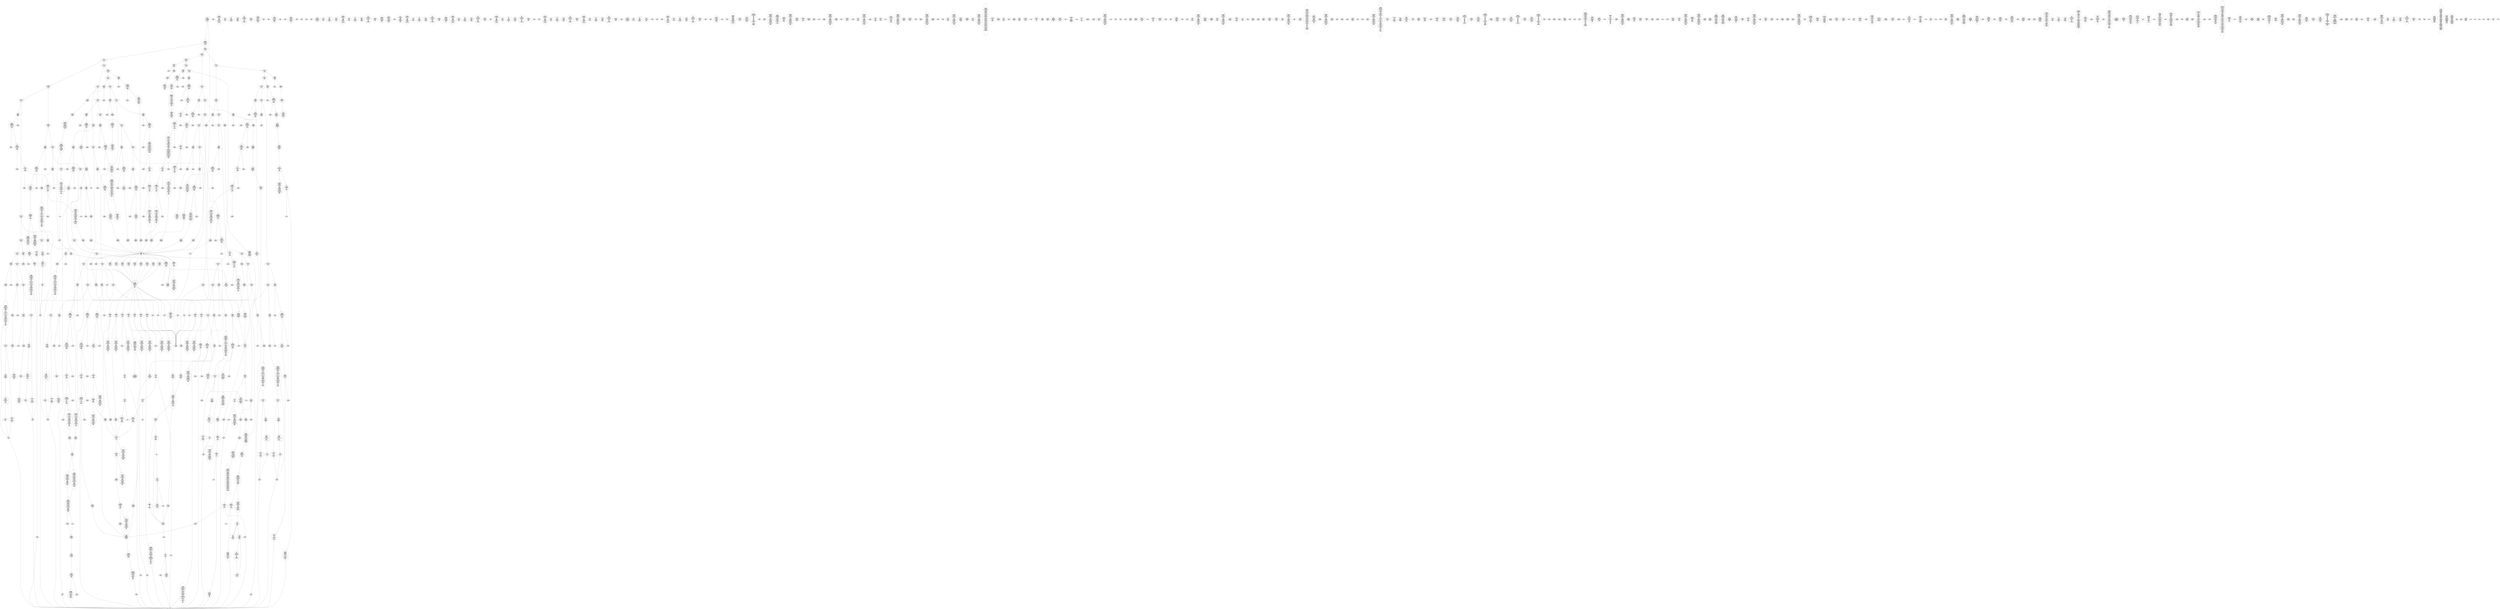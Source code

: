 /* Generated by GvGen v.1.0 (https://www.github.com/stricaud/gvgen) */

digraph G {
compound=true;
   node1 [label="[anywhere]"];
   node2 [label="# 0x0
PUSHX Data
PUSHX Data
MSTORE
PUSHX LogicData
CALLDATASIZE
LT
PUSHX Data
JUMPI
"];
   node3 [label="# 0xd
PUSHX Data
CALLDATALOAD
PUSHX BitData
SHR
PUSHX LogicData
GT
PUSHX Data
JUMPI
"];
   node4 [label="# 0x1e
PUSHX LogicData
GT
PUSHX Data
JUMPI
"];
   node5 [label="# 0x29
PUSHX LogicData
GT
PUSHX Data
JUMPI
"];
   node6 [label="# 0x34
PUSHX LogicData
GT
PUSHX Data
JUMPI
"];
   node7 [label="# 0x3f
PUSHX LogicData
EQ
PUSHX Data
JUMPI
"];
   node8 [label="# 0x4a
PUSHX LogicData
EQ
PUSHX Data
JUMPI
"];
   node9 [label="# 0x55
PUSHX LogicData
EQ
PUSHX Data
JUMPI
"];
   node10 [label="# 0x60
PUSHX LogicData
EQ
PUSHX Data
JUMPI
"];
   node11 [label="# 0x6b
PUSHX Data
JUMP
"];
   node12 [label="# 0x6f
JUMPDEST
PUSHX LogicData
EQ
PUSHX Data
JUMPI
"];
   node13 [label="# 0x7b
PUSHX LogicData
EQ
PUSHX Data
JUMPI
"];
   node14 [label="# 0x86
PUSHX LogicData
EQ
PUSHX Data
JUMPI
"];
   node15 [label="# 0x91
PUSHX Data
JUMP
"];
   node16 [label="# 0x95
JUMPDEST
PUSHX LogicData
EQ
PUSHX Data
JUMPI
"];
   node17 [label="# 0xa1
PUSHX LogicData
EQ
PUSHX Data
JUMPI
"];
   node18 [label="# 0xac
PUSHX LogicData
EQ
PUSHX Data
JUMPI
"];
   node19 [label="# 0xb7
PUSHX LogicData
EQ
PUSHX Data
JUMPI
"];
   node20 [label="# 0xc2
PUSHX LogicData
EQ
PUSHX Data
JUMPI
"];
   node21 [label="# 0xcd
PUSHX LogicData
EQ
PUSHX Data
JUMPI
"];
   node22 [label="# 0xd8
PUSHX Data
JUMP
"];
   node23 [label="# 0xdc
JUMPDEST
PUSHX LogicData
GT
PUSHX Data
JUMPI
"];
   node24 [label="# 0xe8
PUSHX LogicData
EQ
PUSHX Data
JUMPI
"];
   node25 [label="# 0xf3
PUSHX LogicData
EQ
PUSHX Data
JUMPI
"];
   node26 [label="# 0xfe
PUSHX LogicData
EQ
PUSHX Data
JUMPI
"];
   node27 [label="# 0x109
PUSHX LogicData
EQ
PUSHX Data
JUMPI
"];
   node28 [label="# 0x114
PUSHX LogicData
EQ
PUSHX Data
JUMPI
"];
   node29 [label="# 0x11f
PUSHX LogicData
EQ
PUSHX Data
JUMPI
"];
   node30 [label="# 0x12a
PUSHX Data
JUMP
"];
   node31 [label="# 0x12e
JUMPDEST
PUSHX LogicData
EQ
PUSHX Data
JUMPI
"];
   node32 [label="# 0x13a
PUSHX LogicData
EQ
PUSHX Data
JUMPI
"];
   node33 [label="# 0x145
PUSHX LogicData
EQ
PUSHX Data
JUMPI
"];
   node34 [label="# 0x150
PUSHX LogicData
EQ
PUSHX Data
JUMPI
"];
   node35 [label="# 0x15b
PUSHX LogicData
EQ
PUSHX Data
JUMPI
"];
   node36 [label="# 0x166
PUSHX LogicData
EQ
PUSHX Data
JUMPI
"];
   node37 [label="# 0x171
PUSHX Data
JUMP
"];
   node38 [label="# 0x175
JUMPDEST
PUSHX LogicData
GT
PUSHX Data
JUMPI
"];
   node39 [label="# 0x181
PUSHX LogicData
GT
PUSHX Data
JUMPI
"];
   node40 [label="# 0x18c
PUSHX LogicData
EQ
PUSHX Data
JUMPI
"];
   node41 [label="# 0x197
PUSHX LogicData
EQ
PUSHX Data
JUMPI
"];
   node42 [label="# 0x1a2
PUSHX LogicData
EQ
PUSHX Data
JUMPI
"];
   node43 [label="# 0x1ad
PUSHX LogicData
EQ
PUSHX Data
JUMPI
"];
   node44 [label="# 0x1b8
PUSHX LogicData
EQ
PUSHX Data
JUMPI
"];
   node45 [label="# 0x1c3
PUSHX LogicData
EQ
PUSHX Data
JUMPI
"];
   node46 [label="# 0x1ce
PUSHX Data
JUMP
"];
   node47 [label="# 0x1d2
JUMPDEST
PUSHX LogicData
EQ
PUSHX Data
JUMPI
"];
   node48 [label="# 0x1de
PUSHX LogicData
EQ
PUSHX Data
JUMPI
"];
   node49 [label="# 0x1e9
PUSHX LogicData
EQ
PUSHX Data
JUMPI
"];
   node50 [label="# 0x1f4
PUSHX LogicData
EQ
PUSHX Data
JUMPI
"];
   node51 [label="# 0x1ff
PUSHX LogicData
EQ
PUSHX Data
JUMPI
"];
   node52 [label="# 0x20a
PUSHX LogicData
EQ
PUSHX Data
JUMPI
"];
   node53 [label="# 0x215
PUSHX Data
JUMP
"];
   node54 [label="# 0x219
JUMPDEST
PUSHX LogicData
GT
PUSHX Data
JUMPI
"];
   node55 [label="# 0x225
PUSHX LogicData
EQ
PUSHX Data
JUMPI
"];
   node56 [label="# 0x230
PUSHX LogicData
EQ
PUSHX Data
JUMPI
"];
   node57 [label="# 0x23b
PUSHX LogicData
EQ
PUSHX Data
JUMPI
"];
   node58 [label="# 0x246
PUSHX LogicData
EQ
PUSHX Data
JUMPI
"];
   node59 [label="# 0x251
PUSHX LogicData
EQ
PUSHX Data
JUMPI
"];
   node60 [label="# 0x25c
PUSHX LogicData
EQ
PUSHX Data
JUMPI
"];
   node61 [label="# 0x267
PUSHX Data
JUMP
"];
   node62 [label="# 0x26b
JUMPDEST
PUSHX LogicData
EQ
PUSHX Data
JUMPI
"];
   node63 [label="# 0x276
PUSHX LogicData
EQ
PUSHX Data
JUMPI
"];
   node64 [label="# 0x281
PUSHX LogicData
EQ
PUSHX Data
JUMPI
"];
   node65 [label="# 0x28c
PUSHX LogicData
EQ
PUSHX Data
JUMPI
"];
   node66 [label="# 0x297
PUSHX LogicData
EQ
PUSHX Data
JUMPI
"];
   node67 [label="# 0x2a2
PUSHX LogicData
EQ
PUSHX Data
JUMPI
"];
   node68 [label="# 0x2ad
JUMPDEST
PUSHX Data
REVERT
"];
   node69 [label="# 0x2b2
JUMPDEST
CALLVALUE
ISZERO
PUSHX Data
JUMPI
"];
   node70 [label="# 0x2ba
PUSHX Data
REVERT
"];
   node71 [label="# 0x2be
JUMPDEST
PUSHX Data
PUSHX Data
JUMP
"];
   node72 [label="# 0x2c7
JUMPDEST
PUSHX MemData
MLOAD
MSTORE
PUSHX ArithData
ADD
PUSHX MemData
MLOAD
SUB
RETURN
"];
   node73 [label="# 0x2dd
JUMPDEST
CALLVALUE
ISZERO
PUSHX Data
JUMPI
"];
   node74 [label="# 0x2e5
PUSHX Data
REVERT
"];
   node75 [label="# 0x2e9
JUMPDEST
PUSHX Data
PUSHX ArithData
CALLDATASIZE
SUB
PUSHX LogicData
LT
ISZERO
PUSHX Data
JUMPI
"];
   node76 [label="# 0x2fc
PUSHX Data
REVERT
"];
   node77 [label="# 0x300
JUMPDEST
ADD
CALLDATALOAD
PUSHX BitData
NOT
AND
PUSHX ArithData
ADD
PUSHX Data
JUMP
"];
   node78 [label="# 0x335
JUMPDEST
PUSHX MemData
MLOAD
ISZERO
ISZERO
MSTORE
PUSHX ArithData
ADD
PUSHX MemData
MLOAD
SUB
RETURN
"];
   node79 [label="# 0x34d
JUMPDEST
CALLVALUE
ISZERO
PUSHX Data
JUMPI
"];
   node80 [label="# 0x355
PUSHX Data
REVERT
"];
   node81 [label="# 0x359
JUMPDEST
PUSHX Data
PUSHX ArithData
CALLDATASIZE
SUB
PUSHX LogicData
LT
ISZERO
PUSHX Data
JUMPI
"];
   node82 [label="# 0x36c
PUSHX Data
REVERT
"];
   node83 [label="# 0x370
JUMPDEST
ADD
CALLDATALOAD
PUSHX ArithData
ADD
PUSHX LogicData
GT
ISZERO
PUSHX Data
JUMPI
"];
   node84 [label="# 0x389
PUSHX Data
REVERT
"];
   node85 [label="# 0x38d
JUMPDEST
ADD
PUSHX ArithData
ADD
GT
ISZERO
PUSHX Data
JUMPI
"];
   node86 [label="# 0x39b
PUSHX Data
REVERT
"];
   node87 [label="# 0x39f
JUMPDEST
CALLDATALOAD
PUSHX ArithData
ADD
PUSHX ArithData
MUL
ADD
GT
PUSHX LogicData
GT
OR
ISZERO
PUSHX Data
JUMPI
"];
   node88 [label="# 0x3bd
PUSHX Data
REVERT
"];
   node89 [label="# 0x3c1
JUMPDEST
PUSHX ArithData
ADD
PUSHX ArithData
DIV
MUL
PUSHX ArithData
ADD
PUSHX MemData
MLOAD
ADD
PUSHX Data
MSTORE
MSTORE
PUSHX ArithData
ADD
CALLDATACOPY
PUSHX Data
ADD
MSTORE
PUSHX BitData
NOT
PUSHX ArithData
ADD
AND
ADD
CALLDATALOAD
PUSHX ArithData
ADD
CALLDATALOAD
PUSHX ArithData
ADD
CALLDATALOAD
PUSHX ArithData
ADD
CALLDATALOAD
PUSHX ArithData
ADD
CALLDATALOAD
PUSHX ArithData
ADD
PUSHX LogicData
GT
ISZERO
PUSHX Data
JUMPI
"];
   node90 [label="# 0x448
PUSHX Data
REVERT
"];
   node91 [label="# 0x44c
JUMPDEST
ADD
PUSHX ArithData
ADD
GT
ISZERO
PUSHX Data
JUMPI
"];
   node92 [label="# 0x45a
PUSHX Data
REVERT
"];
   node93 [label="# 0x45e
JUMPDEST
CALLDATALOAD
PUSHX ArithData
ADD
PUSHX ArithData
MUL
ADD
GT
PUSHX LogicData
GT
OR
ISZERO
PUSHX Data
JUMPI
"];
   node94 [label="# 0x47c
PUSHX Data
REVERT
"];
   node95 [label="# 0x480
JUMPDEST
PUSHX ArithData
ADD
PUSHX ArithData
DIV
MUL
PUSHX ArithData
ADD
PUSHX MemData
MLOAD
ADD
PUSHX Data
MSTORE
MSTORE
PUSHX ArithData
ADD
CALLDATACOPY
PUSHX Data
ADD
MSTORE
PUSHX BitData
NOT
PUSHX ArithData
ADD
AND
ADD
PUSHX Data
JUMP
"];
   node96 [label="# 0x4d2
JUMPDEST
STOP
"];
   node97 [label="# 0x4d4
JUMPDEST
CALLVALUE
ISZERO
PUSHX Data
JUMPI
"];
   node98 [label="# 0x4dc
PUSHX Data
REVERT
"];
   node99 [label="# 0x4e0
JUMPDEST
PUSHX Data
PUSHX Data
JUMP
"];
   node100 [label="# 0x4e9
JUMPDEST
PUSHX MemData
MLOAD
PUSHX ArithData
ADD
SUB
MSTORE
MLOAD
MSTORE
PUSHX ArithData
ADD
MLOAD
PUSHX ArithData
ADD
PUSHX Data
"];
   node101 [label="# 0x50e
JUMPDEST
LT
ISZERO
PUSHX Data
JUMPI
"];
   node102 [label="# 0x517
ADD
MLOAD
ADD
MSTORE
PUSHX ArithData
ADD
PUSHX Data
JUMP
"];
   node103 [label="# 0x529
JUMPDEST
ADD
PUSHX BitData
AND
ISZERO
PUSHX Data
JUMPI
"];
   node104 [label="# 0x53d
SUB
MLOAD
PUSHX ArithData
PUSHX ArithData
SUB
PUSHX ArithData
EXP
SUB
NOT
AND
MSTORE
PUSHX ArithData
ADD
"];
   node105 [label="# 0x556
JUMPDEST
PUSHX MemData
MLOAD
SUB
RETURN
"];
   node106 [label="# 0x564
JUMPDEST
CALLVALUE
ISZERO
PUSHX Data
JUMPI
"];
   node107 [label="# 0x56c
PUSHX Data
REVERT
"];
   node108 [label="# 0x570
JUMPDEST
PUSHX Data
PUSHX ArithData
CALLDATASIZE
SUB
PUSHX LogicData
LT
ISZERO
PUSHX Data
JUMPI
"];
   node109 [label="# 0x583
PUSHX Data
REVERT
"];
   node110 [label="# 0x587
JUMPDEST
ADD
CALLDATALOAD
PUSHX ArithData
ADD
PUSHX Data
JUMP
"];
   node111 [label="# 0x59d
JUMPDEST
PUSHX MemData
MLOAD
PUSHX BitData
AND
MSTORE
PUSHX ArithData
ADD
PUSHX MemData
MLOAD
SUB
RETURN
"];
   node112 [label="# 0x5c9
JUMPDEST
CALLVALUE
ISZERO
PUSHX Data
JUMPI
"];
   node113 [label="# 0x5d1
PUSHX Data
REVERT
"];
   node114 [label="# 0x5d5
JUMPDEST
PUSHX Data
PUSHX ArithData
CALLDATASIZE
SUB
PUSHX LogicData
LT
ISZERO
PUSHX Data
JUMPI
"];
   node115 [label="# 0x5e8
PUSHX Data
REVERT
"];
   node116 [label="# 0x5ec
JUMPDEST
ADD
CALLDATALOAD
PUSHX BitData
AND
PUSHX ArithData
ADD
CALLDATALOAD
PUSHX ArithData
ADD
PUSHX Data
JUMP
"];
   node117 [label="# 0x622
JUMPDEST
STOP
"];
   node118 [label="# 0x624
JUMPDEST
CALLVALUE
ISZERO
PUSHX Data
JUMPI
"];
   node119 [label="# 0x62c
PUSHX Data
REVERT
"];
   node120 [label="# 0x630
JUMPDEST
PUSHX Data
PUSHX ArithData
CALLDATASIZE
SUB
PUSHX LogicData
LT
ISZERO
PUSHX Data
JUMPI
"];
   node121 [label="# 0x643
PUSHX Data
REVERT
"];
   node122 [label="# 0x647
JUMPDEST
ADD
CALLDATALOAD
PUSHX ArithData
ADD
PUSHX LogicData
GT
ISZERO
PUSHX Data
JUMPI
"];
   node123 [label="# 0x660
PUSHX Data
REVERT
"];
   node124 [label="# 0x664
JUMPDEST
ADD
PUSHX ArithData
ADD
GT
ISZERO
PUSHX Data
JUMPI
"];
   node125 [label="# 0x672
PUSHX Data
REVERT
"];
   node126 [label="# 0x676
JUMPDEST
CALLDATALOAD
PUSHX ArithData
ADD
PUSHX ArithData
MUL
ADD
GT
PUSHX LogicData
GT
OR
ISZERO
PUSHX Data
JUMPI
"];
   node127 [label="# 0x694
PUSHX Data
REVERT
"];
   node128 [label="# 0x698
JUMPDEST
PUSHX ArithData
MUL
PUSHX ArithData
ADD
PUSHX MemData
MLOAD
ADD
PUSHX Data
MSTORE
MSTORE
PUSHX ArithData
ADD
PUSHX ArithData
MUL
CALLDATACOPY
PUSHX Data
ADD
MSTORE
PUSHX BitData
NOT
PUSHX ArithData
ADD
AND
ADD
PUSHX Data
JUMP
"];
   node129 [label="# 0x6e7
JUMPDEST
STOP
"];
   node130 [label="# 0x6e9
JUMPDEST
CALLVALUE
ISZERO
PUSHX Data
JUMPI
"];
   node131 [label="# 0x6f1
PUSHX Data
REVERT
"];
   node132 [label="# 0x6f5
JUMPDEST
PUSHX Data
PUSHX Data
JUMP
"];
   node133 [label="# 0x6fe
JUMPDEST
PUSHX MemData
MLOAD
MSTORE
PUSHX ArithData
ADD
PUSHX MemData
MLOAD
SUB
RETURN
"];
   node134 [label="# 0x714
JUMPDEST
PUSHX Data
PUSHX ArithData
CALLDATASIZE
SUB
PUSHX LogicData
LT
ISZERO
PUSHX Data
JUMPI
"];
   node135 [label="# 0x726
PUSHX Data
REVERT
"];
   node136 [label="# 0x72a
JUMPDEST
ADD
CALLDATALOAD
PUSHX ArithData
ADD
PUSHX LogicData
GT
ISZERO
PUSHX Data
JUMPI
"];
   node137 [label="# 0x743
PUSHX Data
REVERT
"];
   node138 [label="# 0x747
JUMPDEST
ADD
PUSHX ArithData
ADD
GT
ISZERO
PUSHX Data
JUMPI
"];
   node139 [label="# 0x755
PUSHX Data
REVERT
"];
   node140 [label="# 0x759
JUMPDEST
CALLDATALOAD
PUSHX ArithData
ADD
PUSHX ArithData
MUL
ADD
GT
PUSHX LogicData
GT
OR
ISZERO
PUSHX Data
JUMPI
"];
   node141 [label="# 0x777
PUSHX Data
REVERT
"];
   node142 [label="# 0x77b
JUMPDEST
PUSHX ArithData
MUL
PUSHX ArithData
ADD
PUSHX MemData
MLOAD
ADD
PUSHX Data
MSTORE
MSTORE
PUSHX ArithData
ADD
PUSHX ArithData
MUL
CALLDATACOPY
PUSHX Data
ADD
MSTORE
PUSHX BitData
NOT
PUSHX ArithData
ADD
AND
ADD
PUSHX Data
JUMP
"];
   node143 [label="# 0x7ca
JUMPDEST
STOP
"];
   node144 [label="# 0x7cc
JUMPDEST
CALLVALUE
ISZERO
PUSHX Data
JUMPI
"];
   node145 [label="# 0x7d4
PUSHX Data
REVERT
"];
   node146 [label="# 0x7d8
JUMPDEST
PUSHX Data
PUSHX Data
JUMP
"];
   node147 [label="# 0x7e1
JUMPDEST
PUSHX MemData
MLOAD
MSTORE
PUSHX ArithData
ADD
PUSHX MemData
MLOAD
SUB
RETURN
"];
   node148 [label="# 0x7f7
JUMPDEST
CALLVALUE
ISZERO
PUSHX Data
JUMPI
"];
   node149 [label="# 0x7ff
PUSHX Data
REVERT
"];
   node150 [label="# 0x803
JUMPDEST
PUSHX Data
PUSHX ArithData
CALLDATASIZE
SUB
PUSHX LogicData
LT
ISZERO
PUSHX Data
JUMPI
"];
   node151 [label="# 0x816
PUSHX Data
REVERT
"];
   node152 [label="# 0x81a
JUMPDEST
ADD
CALLDATALOAD
PUSHX BitData
AND
PUSHX ArithData
ADD
CALLDATALOAD
PUSHX BitData
AND
PUSHX ArithData
ADD
CALLDATALOAD
PUSHX ArithData
ADD
PUSHX Data
JUMP
"];
   node153 [label="# 0x870
JUMPDEST
STOP
"];
   node154 [label="# 0x872
JUMPDEST
CALLVALUE
ISZERO
PUSHX Data
JUMPI
"];
   node155 [label="# 0x87a
PUSHX Data
REVERT
"];
   node156 [label="# 0x87e
JUMPDEST
PUSHX Data
PUSHX ArithData
CALLDATASIZE
SUB
PUSHX LogicData
LT
ISZERO
PUSHX Data
JUMPI
"];
   node157 [label="# 0x891
PUSHX Data
REVERT
"];
   node158 [label="# 0x895
JUMPDEST
ADD
CALLDATALOAD
PUSHX BitData
AND
PUSHX ArithData
ADD
CALLDATALOAD
PUSHX ArithData
ADD
PUSHX Data
JUMP
"];
   node159 [label="# 0x8cb
JUMPDEST
PUSHX MemData
MLOAD
MSTORE
PUSHX ArithData
ADD
PUSHX MemData
MLOAD
SUB
RETURN
"];
   node160 [label="# 0x8e1
JUMPDEST
CALLVALUE
ISZERO
PUSHX Data
JUMPI
"];
   node161 [label="# 0x8e9
PUSHX Data
REVERT
"];
   node162 [label="# 0x8ed
JUMPDEST
PUSHX Data
PUSHX Data
JUMP
"];
   node163 [label="# 0x8f6
JUMPDEST
STOP
"];
   node164 [label="# 0x8f8
JUMPDEST
PUSHX Data
PUSHX Data
JUMP
"];
   node165 [label="# 0x900
JUMPDEST
STOP
"];
   node166 [label="# 0x902
JUMPDEST
CALLVALUE
ISZERO
PUSHX Data
JUMPI
"];
   node167 [label="# 0x90a
PUSHX Data
REVERT
"];
   node168 [label="# 0x90e
JUMPDEST
PUSHX Data
PUSHX ArithData
CALLDATASIZE
SUB
PUSHX LogicData
LT
ISZERO
PUSHX Data
JUMPI
"];
   node169 [label="# 0x921
PUSHX Data
REVERT
"];
   node170 [label="# 0x925
JUMPDEST
ADD
CALLDATALOAD
PUSHX BitData
AND
PUSHX ArithData
ADD
CALLDATALOAD
PUSHX BitData
AND
PUSHX ArithData
ADD
CALLDATALOAD
PUSHX ArithData
ADD
PUSHX Data
JUMP
"];
   node171 [label="# 0x97b
JUMPDEST
STOP
"];
   node172 [label="# 0x97d
JUMPDEST
PUSHX Data
PUSHX Data
JUMP
"];
   node173 [label="# 0x985
JUMPDEST
STOP
"];
   node174 [label="# 0x987
JUMPDEST
CALLVALUE
ISZERO
PUSHX Data
JUMPI
"];
   node175 [label="# 0x98f
PUSHX Data
REVERT
"];
   node176 [label="# 0x993
JUMPDEST
PUSHX Data
PUSHX Data
JUMP
"];
   node177 [label="# 0x99c
JUMPDEST
PUSHX MemData
MLOAD
PUSHX ArithData
PUSHX ArithData
MUL
PUSHX Data
"];
   node178 [label="# 0x9ac
JUMPDEST
LT
ISZERO
PUSHX Data
JUMPI
"];
   node179 [label="# 0x9b5
ADD
MLOAD
ADD
MSTORE
PUSHX ArithData
ADD
PUSHX Data
JUMP
"];
   node180 [label="# 0x9c7
JUMPDEST
ADD
PUSHX MemData
MLOAD
SUB
RETURN
"];
   node181 [label="# 0x9da
JUMPDEST
CALLVALUE
ISZERO
PUSHX Data
JUMPI
"];
   node182 [label="# 0x9e2
PUSHX Data
REVERT
"];
   node183 [label="# 0x9e6
JUMPDEST
PUSHX Data
PUSHX Data
JUMP
"];
   node184 [label="# 0x9ef
JUMPDEST
PUSHX MemData
MLOAD
PUSHX ArithData
ADD
SUB
MSTORE
MLOAD
MSTORE
PUSHX ArithData
ADD
MLOAD
PUSHX ArithData
ADD
PUSHX Data
"];
   node185 [label="# 0xa14
JUMPDEST
LT
ISZERO
PUSHX Data
JUMPI
"];
   node186 [label="# 0xa1d
ADD
MLOAD
ADD
MSTORE
PUSHX ArithData
ADD
PUSHX Data
JUMP
"];
   node187 [label="# 0xa2f
JUMPDEST
ADD
PUSHX BitData
AND
ISZERO
PUSHX Data
JUMPI
"];
   node188 [label="# 0xa43
SUB
MLOAD
PUSHX ArithData
PUSHX ArithData
SUB
PUSHX ArithData
EXP
SUB
NOT
AND
MSTORE
PUSHX ArithData
ADD
"];
   node189 [label="# 0xa5c
JUMPDEST
PUSHX MemData
MLOAD
SUB
RETURN
"];
   node190 [label="# 0xa6a
JUMPDEST
CALLVALUE
ISZERO
PUSHX Data
JUMPI
"];
   node191 [label="# 0xa72
PUSHX Data
REVERT
"];
   node192 [label="# 0xa76
JUMPDEST
PUSHX Data
PUSHX Data
JUMP
"];
   node193 [label="# 0xa7f
JUMPDEST
PUSHX MemData
MLOAD
MSTORE
PUSHX ArithData
ADD
PUSHX MemData
MLOAD
SUB
RETURN
"];
   node194 [label="# 0xa95
JUMPDEST
CALLVALUE
ISZERO
PUSHX Data
JUMPI
"];
   node195 [label="# 0xa9d
PUSHX Data
REVERT
"];
   node196 [label="# 0xaa1
JUMPDEST
PUSHX Data
PUSHX ArithData
CALLDATASIZE
SUB
PUSHX LogicData
LT
ISZERO
PUSHX Data
JUMPI
"];
   node197 [label="# 0xab4
PUSHX Data
REVERT
"];
   node198 [label="# 0xab8
JUMPDEST
ADD
CALLDATALOAD
PUSHX ArithData
ADD
PUSHX Data
JUMP
"];
   node199 [label="# 0xace
JUMPDEST
PUSHX MemData
MLOAD
MSTORE
PUSHX ArithData
ADD
PUSHX MemData
MLOAD
SUB
RETURN
"];
   node200 [label="# 0xae4
JUMPDEST
CALLVALUE
ISZERO
PUSHX Data
JUMPI
"];
   node201 [label="# 0xaec
PUSHX Data
REVERT
"];
   node202 [label="# 0xaf0
JUMPDEST
PUSHX Data
PUSHX ArithData
CALLDATASIZE
SUB
PUSHX LogicData
LT
ISZERO
PUSHX Data
JUMPI
"];
   node203 [label="# 0xb03
PUSHX Data
REVERT
"];
   node204 [label="# 0xb07
JUMPDEST
ADD
CALLDATALOAD
PUSHX ArithData
ADD
PUSHX Data
JUMP
"];
   node205 [label="# 0xb1d
JUMPDEST
PUSHX MemData
MLOAD
PUSHX BitData
AND
MSTORE
PUSHX ArithData
ADD
PUSHX MemData
MLOAD
SUB
RETURN
"];
   node206 [label="# 0xb49
JUMPDEST
CALLVALUE
ISZERO
PUSHX Data
JUMPI
"];
   node207 [label="# 0xb51
PUSHX Data
REVERT
"];
   node208 [label="# 0xb55
JUMPDEST
PUSHX Data
PUSHX ArithData
CALLDATASIZE
SUB
PUSHX LogicData
LT
ISZERO
PUSHX Data
JUMPI
"];
   node209 [label="# 0xb68
PUSHX Data
REVERT
"];
   node210 [label="# 0xb6c
JUMPDEST
ADD
CALLDATALOAD
PUSHX ArithData
ADD
PUSHX LogicData
GT
ISZERO
PUSHX Data
JUMPI
"];
   node211 [label="# 0xb85
PUSHX Data
REVERT
"];
   node212 [label="# 0xb89
JUMPDEST
ADD
PUSHX ArithData
ADD
GT
ISZERO
PUSHX Data
JUMPI
"];
   node213 [label="# 0xb97
PUSHX Data
REVERT
"];
   node214 [label="# 0xb9b
JUMPDEST
CALLDATALOAD
PUSHX ArithData
ADD
PUSHX ArithData
MUL
ADD
GT
PUSHX LogicData
GT
OR
ISZERO
PUSHX Data
JUMPI
"];
   node215 [label="# 0xbb9
PUSHX Data
REVERT
"];
   node216 [label="# 0xbbd
JUMPDEST
PUSHX ArithData
ADD
PUSHX ArithData
DIV
MUL
PUSHX ArithData
ADD
PUSHX MemData
MLOAD
ADD
PUSHX Data
MSTORE
MSTORE
PUSHX ArithData
ADD
CALLDATACOPY
PUSHX Data
ADD
MSTORE
PUSHX BitData
NOT
PUSHX ArithData
ADD
AND
ADD
PUSHX Data
JUMP
"];
   node217 [label="# 0xc0f
JUMPDEST
STOP
"];
   node218 [label="# 0xc11
JUMPDEST
CALLVALUE
ISZERO
PUSHX Data
JUMPI
"];
   node219 [label="# 0xc19
PUSHX Data
REVERT
"];
   node220 [label="# 0xc1d
JUMPDEST
PUSHX Data
PUSHX ArithData
CALLDATASIZE
SUB
PUSHX LogicData
LT
ISZERO
PUSHX Data
JUMPI
"];
   node221 [label="# 0xc30
PUSHX Data
REVERT
"];
   node222 [label="# 0xc34
JUMPDEST
ADD
CALLDATALOAD
PUSHX ArithData
ADD
PUSHX Data
JUMP
"];
   node223 [label="# 0xc4a
JUMPDEST
PUSHX MemData
MLOAD
ISZERO
ISZERO
MSTORE
PUSHX ArithData
ADD
PUSHX MemData
MLOAD
SUB
RETURN
"];
   node224 [label="# 0xc62
JUMPDEST
CALLVALUE
ISZERO
PUSHX Data
JUMPI
"];
   node225 [label="# 0xc6a
PUSHX Data
REVERT
"];
   node226 [label="# 0xc6e
JUMPDEST
PUSHX Data
PUSHX Data
JUMP
"];
   node227 [label="# 0xc77
JUMPDEST
PUSHX MemData
MLOAD
PUSHX ArithData
ADD
SUB
MSTORE
MLOAD
MSTORE
PUSHX ArithData
ADD
MLOAD
PUSHX ArithData
ADD
PUSHX Data
"];
   node228 [label="# 0xc9c
JUMPDEST
LT
ISZERO
PUSHX Data
JUMPI
"];
   node229 [label="# 0xca5
ADD
MLOAD
ADD
MSTORE
PUSHX ArithData
ADD
PUSHX Data
JUMP
"];
   node230 [label="# 0xcb7
JUMPDEST
ADD
PUSHX BitData
AND
ISZERO
PUSHX Data
JUMPI
"];
   node231 [label="# 0xccb
SUB
MLOAD
PUSHX ArithData
PUSHX ArithData
SUB
PUSHX ArithData
EXP
SUB
NOT
AND
MSTORE
PUSHX ArithData
ADD
"];
   node232 [label="# 0xce4
JUMPDEST
PUSHX MemData
MLOAD
SUB
RETURN
"];
   node233 [label="# 0xcf2
JUMPDEST
CALLVALUE
ISZERO
PUSHX Data
JUMPI
"];
   node234 [label="# 0xcfa
PUSHX Data
REVERT
"];
   node235 [label="# 0xcfe
JUMPDEST
PUSHX Data
PUSHX ArithData
CALLDATASIZE
SUB
PUSHX LogicData
LT
ISZERO
PUSHX Data
JUMPI
"];
   node236 [label="# 0xd11
PUSHX Data
REVERT
"];
   node237 [label="# 0xd15
JUMPDEST
ADD
CALLDATALOAD
PUSHX BitData
AND
PUSHX ArithData
ADD
PUSHX Data
JUMP
"];
   node238 [label="# 0xd41
JUMPDEST
PUSHX MemData
MLOAD
MSTORE
PUSHX ArithData
ADD
PUSHX MemData
MLOAD
SUB
RETURN
"];
   node239 [label="# 0xd57
JUMPDEST
CALLVALUE
ISZERO
PUSHX Data
JUMPI
"];
   node240 [label="# 0xd5f
PUSHX Data
REVERT
"];
   node241 [label="# 0xd63
JUMPDEST
PUSHX Data
PUSHX Data
JUMP
"];
   node242 [label="# 0xd6c
JUMPDEST
PUSHX MemData
MLOAD
PUSHX ArithData
ADD
SUB
MSTORE
MLOAD
MSTORE
PUSHX ArithData
ADD
MLOAD
PUSHX ArithData
ADD
PUSHX Data
"];
   node243 [label="# 0xd91
JUMPDEST
LT
ISZERO
PUSHX Data
JUMPI
"];
   node244 [label="# 0xd9a
ADD
MLOAD
ADD
MSTORE
PUSHX ArithData
ADD
PUSHX Data
JUMP
"];
   node245 [label="# 0xdac
JUMPDEST
ADD
PUSHX BitData
AND
ISZERO
PUSHX Data
JUMPI
"];
   node246 [label="# 0xdc0
SUB
MLOAD
PUSHX ArithData
PUSHX ArithData
SUB
PUSHX ArithData
EXP
SUB
NOT
AND
MSTORE
PUSHX ArithData
ADD
"];
   node247 [label="# 0xdd9
JUMPDEST
PUSHX MemData
MLOAD
SUB
RETURN
"];
   node248 [label="# 0xde7
JUMPDEST
CALLVALUE
ISZERO
PUSHX Data
JUMPI
"];
   node249 [label="# 0xdef
PUSHX Data
REVERT
"];
   node250 [label="# 0xdf3
JUMPDEST
PUSHX Data
PUSHX Data
JUMP
"];
   node251 [label="# 0xdfc
JUMPDEST
STOP
"];
   node252 [label="# 0xdfe
JUMPDEST
CALLVALUE
ISZERO
PUSHX Data
JUMPI
"];
   node253 [label="# 0xe06
PUSHX Data
REVERT
"];
   node254 [label="# 0xe0a
JUMPDEST
PUSHX Data
PUSHX Data
JUMP
"];
   node255 [label="# 0xe13
JUMPDEST
PUSHX MemData
MLOAD
PUSHX ArithData
ADD
SUB
MSTORE
MLOAD
MSTORE
PUSHX ArithData
ADD
MLOAD
PUSHX ArithData
ADD
PUSHX Data
"];
   node256 [label="# 0xe38
JUMPDEST
LT
ISZERO
PUSHX Data
JUMPI
"];
   node257 [label="# 0xe41
ADD
MLOAD
ADD
MSTORE
PUSHX ArithData
ADD
PUSHX Data
JUMP
"];
   node258 [label="# 0xe53
JUMPDEST
ADD
PUSHX BitData
AND
ISZERO
PUSHX Data
JUMPI
"];
   node259 [label="# 0xe67
SUB
MLOAD
PUSHX ArithData
PUSHX ArithData
SUB
PUSHX ArithData
EXP
SUB
NOT
AND
MSTORE
PUSHX ArithData
ADD
"];
   node260 [label="# 0xe80
JUMPDEST
PUSHX MemData
MLOAD
SUB
RETURN
"];
   node261 [label="# 0xe8e
JUMPDEST
PUSHX Data
PUSHX ArithData
CALLDATASIZE
SUB
PUSHX LogicData
LT
ISZERO
PUSHX Data
JUMPI
"];
   node262 [label="# 0xea0
PUSHX Data
REVERT
"];
   node263 [label="# 0xea4
JUMPDEST
ADD
CALLDATALOAD
PUSHX ArithData
ADD
PUSHX Data
JUMP
"];
   node264 [label="# 0xeba
JUMPDEST
STOP
"];
   node265 [label="# 0xebc
JUMPDEST
CALLVALUE
ISZERO
PUSHX Data
JUMPI
"];
   node266 [label="# 0xec4
PUSHX Data
REVERT
"];
   node267 [label="# 0xec8
JUMPDEST
PUSHX Data
PUSHX Data
JUMP
"];
   node268 [label="# 0xed1
JUMPDEST
PUSHX MemData
MLOAD
MSTORE
PUSHX ArithData
ADD
PUSHX MemData
MLOAD
SUB
RETURN
"];
   node269 [label="# 0xee7
JUMPDEST
CALLVALUE
ISZERO
PUSHX Data
JUMPI
"];
   node270 [label="# 0xeef
PUSHX Data
REVERT
"];
   node271 [label="# 0xef3
JUMPDEST
PUSHX Data
PUSHX ArithData
CALLDATASIZE
SUB
PUSHX LogicData
LT
ISZERO
PUSHX Data
JUMPI
"];
   node272 [label="# 0xf06
PUSHX Data
REVERT
"];
   node273 [label="# 0xf0a
JUMPDEST
ADD
CALLDATALOAD
PUSHX ArithData
ADD
PUSHX LogicData
GT
ISZERO
PUSHX Data
JUMPI
"];
   node274 [label="# 0xf23
PUSHX Data
REVERT
"];
   node275 [label="# 0xf27
JUMPDEST
ADD
PUSHX ArithData
ADD
GT
ISZERO
PUSHX Data
JUMPI
"];
   node276 [label="# 0xf35
PUSHX Data
REVERT
"];
   node277 [label="# 0xf39
JUMPDEST
CALLDATALOAD
PUSHX ArithData
ADD
PUSHX ArithData
MUL
ADD
GT
PUSHX LogicData
GT
OR
ISZERO
PUSHX Data
JUMPI
"];
   node278 [label="# 0xf57
PUSHX Data
REVERT
"];
   node279 [label="# 0xf5b
JUMPDEST
PUSHX ArithData
MUL
PUSHX ArithData
ADD
PUSHX MemData
MLOAD
ADD
PUSHX Data
MSTORE
MSTORE
PUSHX ArithData
ADD
PUSHX ArithData
MUL
CALLDATACOPY
PUSHX Data
ADD
MSTORE
PUSHX BitData
NOT
PUSHX ArithData
ADD
AND
ADD
CALLDATALOAD
PUSHX BitData
AND
PUSHX ArithData
ADD
PUSHX Data
JUMP
"];
   node280 [label="# 0xfca
JUMPDEST
STOP
"];
   node281 [label="# 0xfcc
JUMPDEST
CALLVALUE
ISZERO
PUSHX Data
JUMPI
"];
   node282 [label="# 0xfd4
PUSHX Data
REVERT
"];
   node283 [label="# 0xfd8
JUMPDEST
PUSHX Data
PUSHX Data
JUMP
"];
   node284 [label="# 0xfe1
JUMPDEST
PUSHX MemData
MLOAD
PUSHX BitData
AND
MSTORE
PUSHX ArithData
ADD
PUSHX MemData
MLOAD
SUB
RETURN
"];
   node285 [label="# 0x100d
JUMPDEST
CALLVALUE
ISZERO
PUSHX Data
JUMPI
"];
   node286 [label="# 0x1015
PUSHX Data
REVERT
"];
   node287 [label="# 0x1019
JUMPDEST
PUSHX Data
PUSHX Data
JUMP
"];
   node288 [label="# 0x1022
JUMPDEST
PUSHX MemData
MLOAD
PUSHX ArithData
ADD
SUB
MSTORE
MLOAD
MSTORE
PUSHX ArithData
ADD
MLOAD
PUSHX ArithData
ADD
PUSHX Data
"];
   node289 [label="# 0x1047
JUMPDEST
LT
ISZERO
PUSHX Data
JUMPI
"];
   node290 [label="# 0x1050
ADD
MLOAD
ADD
MSTORE
PUSHX ArithData
ADD
PUSHX Data
JUMP
"];
   node291 [label="# 0x1062
JUMPDEST
ADD
PUSHX BitData
AND
ISZERO
PUSHX Data
JUMPI
"];
   node292 [label="# 0x1076
SUB
MLOAD
PUSHX ArithData
PUSHX ArithData
SUB
PUSHX ArithData
EXP
SUB
NOT
AND
MSTORE
PUSHX ArithData
ADD
"];
   node293 [label="# 0x108f
JUMPDEST
PUSHX MemData
MLOAD
SUB
RETURN
"];
   node294 [label="# 0x109d
JUMPDEST
CALLVALUE
ISZERO
PUSHX Data
JUMPI
"];
   node295 [label="# 0x10a5
PUSHX Data
REVERT
"];
   node296 [label="# 0x10a9
JUMPDEST
PUSHX Data
PUSHX Data
JUMP
"];
   node297 [label="# 0x10b2
JUMPDEST
PUSHX MemData
MLOAD
PUSHX ArithData
ADD
SUB
MSTORE
MLOAD
MSTORE
PUSHX ArithData
ADD
MLOAD
PUSHX ArithData
ADD
PUSHX Data
"];
   node298 [label="# 0x10d7
JUMPDEST
LT
ISZERO
PUSHX Data
JUMPI
"];
   node299 [label="# 0x10e0
ADD
MLOAD
ADD
MSTORE
PUSHX ArithData
ADD
PUSHX Data
JUMP
"];
   node300 [label="# 0x10f2
JUMPDEST
ADD
PUSHX BitData
AND
ISZERO
PUSHX Data
JUMPI
"];
   node301 [label="# 0x1106
SUB
MLOAD
PUSHX ArithData
PUSHX ArithData
SUB
PUSHX ArithData
EXP
SUB
NOT
AND
MSTORE
PUSHX ArithData
ADD
"];
   node302 [label="# 0x111f
JUMPDEST
PUSHX MemData
MLOAD
SUB
RETURN
"];
   node303 [label="# 0x112d
JUMPDEST
CALLVALUE
ISZERO
PUSHX Data
JUMPI
"];
   node304 [label="# 0x1135
PUSHX Data
REVERT
"];
   node305 [label="# 0x1139
JUMPDEST
PUSHX Data
PUSHX Data
JUMP
"];
   node306 [label="# 0x1142
JUMPDEST
PUSHX MemData
MLOAD
MSTORE
PUSHX ArithData
ADD
PUSHX MemData
MLOAD
SUB
RETURN
"];
   node307 [label="# 0x1158
JUMPDEST
CALLVALUE
ISZERO
PUSHX Data
JUMPI
"];
   node308 [label="# 0x1160
PUSHX Data
REVERT
"];
   node309 [label="# 0x1164
JUMPDEST
PUSHX Data
PUSHX Data
JUMP
"];
   node310 [label="# 0x116d
JUMPDEST
PUSHX MemData
MLOAD
MSTORE
PUSHX ArithData
ADD
PUSHX MemData
MLOAD
SUB
RETURN
"];
   node311 [label="# 0x1183
JUMPDEST
CALLVALUE
ISZERO
PUSHX Data
JUMPI
"];
   node312 [label="# 0x118b
PUSHX Data
REVERT
"];
   node313 [label="# 0x118f
JUMPDEST
PUSHX Data
PUSHX ArithData
CALLDATASIZE
SUB
PUSHX LogicData
LT
ISZERO
PUSHX Data
JUMPI
"];
   node314 [label="# 0x11a2
PUSHX Data
REVERT
"];
   node315 [label="# 0x11a6
JUMPDEST
ADD
CALLDATALOAD
PUSHX BitData
AND
PUSHX ArithData
ADD
CALLDATALOAD
ISZERO
ISZERO
PUSHX ArithData
ADD
PUSHX Data
JUMP
"];
   node316 [label="# 0x11de
JUMPDEST
STOP
"];
   node317 [label="# 0x11e0
JUMPDEST
CALLVALUE
ISZERO
PUSHX Data
JUMPI
"];
   node318 [label="# 0x11e8
PUSHX Data
REVERT
"];
   node319 [label="# 0x11ec
JUMPDEST
PUSHX Data
PUSHX Data
JUMP
"];
   node320 [label="# 0x11f5
JUMPDEST
PUSHX MemData
MLOAD
PUSHX ArithData
PUSHX ArithData
MUL
PUSHX Data
"];
   node321 [label="# 0x1206
JUMPDEST
LT
ISZERO
PUSHX Data
JUMPI
"];
   node322 [label="# 0x120f
ADD
MLOAD
ADD
MSTORE
PUSHX ArithData
ADD
PUSHX Data
JUMP
"];
   node323 [label="# 0x1221
JUMPDEST
ADD
PUSHX MemData
MLOAD
SUB
RETURN
"];
   node324 [label="# 0x1234
JUMPDEST
CALLVALUE
ISZERO
PUSHX Data
JUMPI
"];
   node325 [label="# 0x123c
PUSHX Data
REVERT
"];
   node326 [label="# 0x1240
JUMPDEST
PUSHX Data
PUSHX Data
JUMP
"];
   node327 [label="# 0x1249
JUMPDEST
PUSHX MemData
MLOAD
PUSHX BitData
AND
MSTORE
PUSHX ArithData
ADD
PUSHX MemData
MLOAD
SUB
RETURN
"];
   node328 [label="# 0x1275
JUMPDEST
CALLVALUE
ISZERO
PUSHX Data
JUMPI
"];
   node329 [label="# 0x127d
PUSHX Data
REVERT
"];
   node330 [label="# 0x1281
JUMPDEST
PUSHX Data
PUSHX ArithData
CALLDATASIZE
SUB
PUSHX LogicData
LT
ISZERO
PUSHX Data
JUMPI
"];
   node331 [label="# 0x1294
PUSHX Data
REVERT
"];
   node332 [label="# 0x1298
JUMPDEST
ADD
CALLDATALOAD
PUSHX BitData
AND
PUSHX ArithData
ADD
CALLDATALOAD
PUSHX BitData
AND
PUSHX ArithData
ADD
CALLDATALOAD
PUSHX ArithData
ADD
CALLDATALOAD
PUSHX ArithData
ADD
PUSHX LogicData
GT
ISZERO
PUSHX Data
JUMPI
"];
   node333 [label="# 0x12fb
PUSHX Data
REVERT
"];
   node334 [label="# 0x12ff
JUMPDEST
ADD
PUSHX ArithData
ADD
GT
ISZERO
PUSHX Data
JUMPI
"];
   node335 [label="# 0x130d
PUSHX Data
REVERT
"];
   node336 [label="# 0x1311
JUMPDEST
CALLDATALOAD
PUSHX ArithData
ADD
PUSHX ArithData
MUL
ADD
GT
PUSHX LogicData
GT
OR
ISZERO
PUSHX Data
JUMPI
"];
   node337 [label="# 0x132f
PUSHX Data
REVERT
"];
   node338 [label="# 0x1333
JUMPDEST
PUSHX ArithData
ADD
PUSHX ArithData
DIV
MUL
PUSHX ArithData
ADD
PUSHX MemData
MLOAD
ADD
PUSHX Data
MSTORE
MSTORE
PUSHX ArithData
ADD
CALLDATACOPY
PUSHX Data
ADD
MSTORE
PUSHX BitData
NOT
PUSHX ArithData
ADD
AND
ADD
PUSHX Data
JUMP
"];
   node339 [label="# 0x1385
JUMPDEST
STOP
"];
   node340 [label="# 0x1387
JUMPDEST
CALLVALUE
ISZERO
PUSHX Data
JUMPI
"];
   node341 [label="# 0x138f
PUSHX Data
REVERT
"];
   node342 [label="# 0x1393
JUMPDEST
PUSHX Data
PUSHX ArithData
CALLDATASIZE
SUB
PUSHX LogicData
LT
ISZERO
PUSHX Data
JUMPI
"];
   node343 [label="# 0x13a6
PUSHX Data
REVERT
"];
   node344 [label="# 0x13aa
JUMPDEST
ADD
CALLDATALOAD
PUSHX ArithData
ADD
CALLDATALOAD
PUSHX ArithData
ADD
PUSHX LogicData
GT
ISZERO
PUSHX Data
JUMPI
"];
   node345 [label="# 0x13cd
PUSHX Data
REVERT
"];
   node346 [label="# 0x13d1
JUMPDEST
ADD
PUSHX ArithData
ADD
GT
ISZERO
PUSHX Data
JUMPI
"];
   node347 [label="# 0x13df
PUSHX Data
REVERT
"];
   node348 [label="# 0x13e3
JUMPDEST
CALLDATALOAD
PUSHX ArithData
ADD
PUSHX ArithData
MUL
ADD
GT
PUSHX LogicData
GT
OR
ISZERO
PUSHX Data
JUMPI
"];
   node349 [label="# 0x1401
PUSHX Data
REVERT
"];
   node350 [label="# 0x1405
JUMPDEST
PUSHX ArithData
ADD
PUSHX ArithData
DIV
MUL
PUSHX ArithData
ADD
PUSHX MemData
MLOAD
ADD
PUSHX Data
MSTORE
MSTORE
PUSHX ArithData
ADD
CALLDATACOPY
PUSHX Data
ADD
MSTORE
PUSHX BitData
NOT
PUSHX ArithData
ADD
AND
ADD
PUSHX Data
JUMP
"];
   node351 [label="# 0x1457
JUMPDEST
STOP
"];
   node352 [label="# 0x1459
JUMPDEST
PUSHX Data
PUSHX ArithData
CALLDATASIZE
SUB
PUSHX LogicData
LT
ISZERO
PUSHX Data
JUMPI
"];
   node353 [label="# 0x146b
PUSHX Data
REVERT
"];
   node354 [label="# 0x146f
JUMPDEST
ADD
CALLDATALOAD
PUSHX ArithData
ADD
PUSHX Data
JUMP
"];
   node355 [label="# 0x1485
JUMPDEST
STOP
"];
   node356 [label="# 0x1487
JUMPDEST
CALLVALUE
ISZERO
PUSHX Data
JUMPI
"];
   node357 [label="# 0x148f
PUSHX Data
REVERT
"];
   node358 [label="# 0x1493
JUMPDEST
PUSHX Data
PUSHX ArithData
CALLDATASIZE
SUB
PUSHX LogicData
LT
ISZERO
PUSHX Data
JUMPI
"];
   node359 [label="# 0x14a6
PUSHX Data
REVERT
"];
   node360 [label="# 0x14aa
JUMPDEST
ADD
CALLDATALOAD
PUSHX ArithData
ADD
PUSHX Data
JUMP
"];
   node361 [label="# 0x14c0
JUMPDEST
PUSHX MemData
MLOAD
PUSHX ArithData
ADD
SUB
MSTORE
MLOAD
MSTORE
PUSHX ArithData
ADD
MLOAD
PUSHX ArithData
ADD
PUSHX Data
"];
   node362 [label="# 0x14e5
JUMPDEST
LT
ISZERO
PUSHX Data
JUMPI
"];
   node363 [label="# 0x14ee
ADD
MLOAD
ADD
MSTORE
PUSHX ArithData
ADD
PUSHX Data
JUMP
"];
   node364 [label="# 0x1500
JUMPDEST
ADD
PUSHX BitData
AND
ISZERO
PUSHX Data
JUMPI
"];
   node365 [label="# 0x1514
SUB
MLOAD
PUSHX ArithData
PUSHX ArithData
SUB
PUSHX ArithData
EXP
SUB
NOT
AND
MSTORE
PUSHX ArithData
ADD
"];
   node366 [label="# 0x152d
JUMPDEST
PUSHX MemData
MLOAD
SUB
RETURN
"];
   node367 [label="# 0x153b
JUMPDEST
CALLVALUE
ISZERO
PUSHX Data
JUMPI
"];
   node368 [label="# 0x1543
PUSHX Data
REVERT
"];
   node369 [label="# 0x1547
JUMPDEST
PUSHX Data
PUSHX ArithData
CALLDATASIZE
SUB
PUSHX LogicData
LT
ISZERO
PUSHX Data
JUMPI
"];
   node370 [label="# 0x155a
PUSHX Data
REVERT
"];
   node371 [label="# 0x155e
JUMPDEST
ADD
CALLDATALOAD
PUSHX ArithData
ADD
CALLDATALOAD
PUSHX BitData
AND
PUSHX ArithData
ADD
PUSHX Data
JUMP
"];
   node372 [label="# 0x1594
JUMPDEST
STOP
"];
   node373 [label="# 0x1596
JUMPDEST
CALLVALUE
ISZERO
PUSHX Data
JUMPI
"];
   node374 [label="# 0x159e
PUSHX Data
REVERT
"];
   node375 [label="# 0x15a2
JUMPDEST
PUSHX Data
PUSHX ArithData
CALLDATASIZE
SUB
PUSHX LogicData
LT
ISZERO
PUSHX Data
JUMPI
"];
   node376 [label="# 0x15b5
PUSHX Data
REVERT
"];
   node377 [label="# 0x15b9
JUMPDEST
ADD
CALLDATALOAD
PUSHX ArithData
ADD
CALLDATALOAD
PUSHX ArithData
ADD
PUSHX LogicData
GT
ISZERO
PUSHX Data
JUMPI
"];
   node378 [label="# 0x15dc
PUSHX Data
REVERT
"];
   node379 [label="# 0x15e0
JUMPDEST
ADD
PUSHX ArithData
ADD
GT
ISZERO
PUSHX Data
JUMPI
"];
   node380 [label="# 0x15ee
PUSHX Data
REVERT
"];
   node381 [label="# 0x15f2
JUMPDEST
CALLDATALOAD
PUSHX ArithData
ADD
PUSHX ArithData
MUL
ADD
GT
PUSHX LogicData
GT
OR
ISZERO
PUSHX Data
JUMPI
"];
   node382 [label="# 0x1610
PUSHX Data
REVERT
"];
   node383 [label="# 0x1614
JUMPDEST
PUSHX ArithData
ADD
PUSHX ArithData
DIV
MUL
PUSHX ArithData
ADD
PUSHX MemData
MLOAD
ADD
PUSHX Data
MSTORE
MSTORE
PUSHX ArithData
ADD
CALLDATACOPY
PUSHX Data
ADD
MSTORE
PUSHX BitData
NOT
PUSHX ArithData
ADD
AND
ADD
PUSHX Data
JUMP
"];
   node384 [label="# 0x1666
JUMPDEST
STOP
"];
   node385 [label="# 0x1668
JUMPDEST
CALLVALUE
ISZERO
PUSHX Data
JUMPI
"];
   node386 [label="# 0x1670
PUSHX Data
REVERT
"];
   node387 [label="# 0x1674
JUMPDEST
PUSHX Data
PUSHX ArithData
CALLDATASIZE
SUB
PUSHX LogicData
LT
ISZERO
PUSHX Data
JUMPI
"];
   node388 [label="# 0x1687
PUSHX Data
REVERT
"];
   node389 [label="# 0x168b
JUMPDEST
ADD
CALLDATALOAD
PUSHX ArithData
ADD
PUSHX Data
JUMP
"];
   node390 [label="# 0x16a1
JUMPDEST
PUSHX MemData
MLOAD
MSTORE
PUSHX ArithData
ADD
PUSHX MemData
MLOAD
SUB
RETURN
"];
   node391 [label="# 0x16b7
JUMPDEST
CALLVALUE
ISZERO
PUSHX Data
JUMPI
"];
   node392 [label="# 0x16bf
PUSHX Data
REVERT
"];
   node393 [label="# 0x16c3
JUMPDEST
PUSHX Data
PUSHX ArithData
CALLDATASIZE
SUB
PUSHX LogicData
LT
ISZERO
PUSHX Data
JUMPI
"];
   node394 [label="# 0x16d6
PUSHX Data
REVERT
"];
   node395 [label="# 0x16da
JUMPDEST
ADD
CALLDATALOAD
PUSHX BitData
AND
PUSHX ArithData
ADD
CALLDATALOAD
PUSHX BitData
AND
PUSHX ArithData
ADD
PUSHX Data
JUMP
"];
   node396 [label="# 0x1726
JUMPDEST
PUSHX MemData
MLOAD
ISZERO
ISZERO
MSTORE
PUSHX ArithData
ADD
PUSHX MemData
MLOAD
SUB
RETURN
"];
   node397 [label="# 0x173e
JUMPDEST
CALLVALUE
ISZERO
PUSHX Data
JUMPI
"];
   node398 [label="# 0x1746
PUSHX Data
REVERT
"];
   node399 [label="# 0x174a
JUMPDEST
PUSHX Data
PUSHX ArithData
CALLDATASIZE
SUB
PUSHX LogicData
LT
ISZERO
PUSHX Data
JUMPI
"];
   node400 [label="# 0x175d
PUSHX Data
REVERT
"];
   node401 [label="# 0x1761
JUMPDEST
ADD
CALLDATALOAD
PUSHX ArithData
ADD
PUSHX Data
JUMP
"];
   node402 [label="# 0x1777
JUMPDEST
STOP
"];
   node403 [label="# 0x1779
JUMPDEST
CALLVALUE
ISZERO
PUSHX Data
JUMPI
"];
   node404 [label="# 0x1781
PUSHX Data
REVERT
"];
   node405 [label="# 0x1785
JUMPDEST
PUSHX Data
PUSHX ArithData
CALLDATASIZE
SUB
PUSHX LogicData
LT
ISZERO
PUSHX Data
JUMPI
"];
   node406 [label="# 0x1798
PUSHX Data
REVERT
"];
   node407 [label="# 0x179c
JUMPDEST
ADD
CALLDATALOAD
PUSHX BitData
AND
PUSHX ArithData
ADD
PUSHX Data
JUMP
"];
   node408 [label="# 0x17c8
JUMPDEST
STOP
"];
   node409 [label="# 0x17ca
JUMPDEST
PUSHX StorData
SLOAD
JUMP
"];
   node410 [label="# 0x17d1
JUMPDEST
PUSHX Data
PUSHX ArithData
PUSHX BitData
NOT
AND
PUSHX BitData
NOT
AND
MSTORE
PUSHX ArithData
ADD
MSTORE
PUSHX ArithData
ADD
PUSHX Data
SHA3
PUSHX ArithData
SLOAD
PUSHX ArithData
EXP
DIV
PUSHX BitData
AND
JUMP
"];
   node411 [label="# 0x1838
JUMPDEST
PUSHX Data
PUSHX Data
JUMP
"];
   node412 [label="# 0x1840
JUMPDEST
PUSHX BitData
AND
PUSHX Data
PUSHX Data
JUMP
"];
   node413 [label="# 0x185e
JUMPDEST
PUSHX BitData
AND
EQ
PUSHX Data
JUMPI
"];
   node414 [label="# 0x187a
PUSHX MemData
MLOAD
PUSHX Data
MSTORE
PUSHX ArithData
ADD
PUSHX ArithData
ADD
SUB
MSTORE
PUSHX Data
MSTORE
PUSHX ArithData
ADD
PUSHX Data
MSTORE
PUSHX ArithData
ADD
PUSHX MemData
MLOAD
SUB
REVERT
"];
   node415 [label="# 0x18e7
JUMPDEST
PUSHX Data
MLOAD
PUSHX ArithData
ADD
PUSHX Data
PUSHX Data
JUMP
"];
   node416 [label="# 0x18fe
JUMPDEST
PUSHX Data
SSTORE
PUSHX Data
SSTORE
PUSHX Data
SSTORE
PUSHX Data
SSTORE
PUSHX Data
PUSHX MemData
MLOAD
PUSHX ArithData
ADD
MLOAD
PUSHX ArithData
ADD
"];
   node417 [label="# 0x1936
JUMPDEST
PUSHX LogicData
LT
PUSHX Data
JUMPI
"];
   node418 [label="# 0x193f
MLOAD
MSTORE
PUSHX ArithData
ADD
PUSHX ArithData
ADD
PUSHX ArithData
SUB
PUSHX Data
JUMP
"];
   node419 [label="# 0x1959
JUMPDEST
PUSHX ArithData
PUSHX ArithData
SUB
PUSHX ArithData
EXP
SUB
NOT
MLOAD
AND
MLOAD
AND
OR
MSTORE
ADD
PUSHX MemData
MLOAD
PUSHX ArithData
SUB
SUB
MSTORE
PUSHX Data
MSTORE
PUSHX Data
JUMP
"];
   node420 [label="# 0x1992
JUMPDEST
JUMP
"];
   node421 [label="# 0x199a
JUMPDEST
PUSHX Data
PUSHX StorData
SLOAD
PUSHX ArithData
PUSHX BitData
AND
ISZERO
PUSHX ArithData
MUL
SUB
AND
PUSHX Data
DIV
PUSHX ArithData
ADD
PUSHX ArithData
DIV
MUL
PUSHX ArithData
ADD
PUSHX MemData
MLOAD
ADD
PUSHX Data
MSTORE
MSTORE
PUSHX ArithData
ADD
SLOAD
PUSHX ArithData
PUSHX BitData
AND
ISZERO
PUSHX ArithData
MUL
SUB
AND
PUSHX Data
DIV
ISZERO
PUSHX Data
JUMPI
"];
   node422 [label="# 0x19ec
PUSHX LogicData
LT
PUSHX Data
JUMPI
"];
   node423 [label="# 0x19f4
PUSHX ArithData
SLOAD
DIV
MUL
MSTORE
PUSHX ArithData
ADD
PUSHX Data
JUMP
"];
   node424 [label="# 0x1a07
JUMPDEST
ADD
PUSHX Data
MSTORE
PUSHX Data
PUSHX Data
SHA3
"];
   node425 [label="# 0x1a15
JUMPDEST
SLOAD
MSTORE
PUSHX ArithData
ADD
PUSHX ArithData
ADD
GT
PUSHX Data
JUMPI
"];
   node426 [label="# 0x1a29
SUB
PUSHX BitData
AND
ADD
"];
   node427 [label="# 0x1a32
JUMPDEST
JUMP
"];
   node428 [label="# 0x1a3c
JUMPDEST
PUSHX Data
PUSHX Data
PUSHX Data
JUMP
"];
   node429 [label="# 0x1a47
JUMPDEST
PUSHX Data
JUMPI
"];
   node430 [label="# 0x1a4c
PUSHX MemData
MLOAD
PUSHX Data
MSTORE
PUSHX ArithData
ADD
PUSHX ArithData
ADD
SUB
MSTORE
PUSHX Data
MSTORE
PUSHX ArithData
ADD
PUSHX Data
PUSHX Data
CODECOPY
PUSHX ArithData
ADD
PUSHX MemData
MLOAD
SUB
REVERT
"];
   node431 [label="# 0x1a9c
JUMPDEST
PUSHX Data
PUSHX ArithData
MSTORE
PUSHX ArithData
ADD
MSTORE
PUSHX ArithData
ADD
PUSHX Data
SHA3
PUSHX ArithData
SLOAD
PUSHX ArithData
EXP
DIV
PUSHX BitData
AND
JUMP
"];
   node432 [label="# 0x1ad7
JUMPDEST
PUSHX Data
PUSHX Data
PUSHX Data
JUMP
"];
   node433 [label="# 0x1ae2
JUMPDEST
PUSHX BitData
AND
PUSHX BitData
AND
EQ
ISZERO
PUSHX Data
JUMPI
"];
   node434 [label="# 0x1b19
PUSHX MemData
MLOAD
PUSHX Data
MSTORE
PUSHX ArithData
ADD
PUSHX ArithData
ADD
SUB
MSTORE
PUSHX Data
MSTORE
PUSHX ArithData
ADD
PUSHX Data
PUSHX Data
CODECOPY
PUSHX ArithData
ADD
PUSHX MemData
MLOAD
SUB
REVERT
"];
   node435 [label="# 0x1b69
JUMPDEST
PUSHX BitData
AND
PUSHX Data
PUSHX Data
JUMP
"];
   node436 [label="# 0x1b88
JUMPDEST
PUSHX BitData
AND
EQ
PUSHX Data
JUMPI
"];
   node437 [label="# 0x1ba5
PUSHX Data
PUSHX Data
PUSHX Data
JUMP
"];
   node438 [label="# 0x1bb1
JUMPDEST
PUSHX Data
JUMP
"];
   node439 [label="# 0x1bb6
JUMPDEST
"];
   node440 [label="# 0x1bb7
JUMPDEST
PUSHX Data
JUMPI
"];
   node441 [label="# 0x1bbc
PUSHX MemData
MLOAD
PUSHX Data
MSTORE
PUSHX ArithData
ADD
PUSHX ArithData
ADD
SUB
MSTORE
PUSHX Data
MSTORE
PUSHX ArithData
ADD
PUSHX Data
PUSHX Data
CODECOPY
PUSHX ArithData
ADD
PUSHX MemData
MLOAD
SUB
REVERT
"];
   node442 [label="# 0x1c0c
JUMPDEST
PUSHX Data
PUSHX Data
JUMP
"];
   node443 [label="# 0x1c16
JUMPDEST
JUMP
"];
   node444 [label="# 0x1c1b
JUMPDEST
PUSHX Data
PUSHX Data
JUMP
"];
   node445 [label="# 0x1c23
JUMPDEST
PUSHX BitData
AND
PUSHX Data
PUSHX Data
JUMP
"];
   node446 [label="# 0x1c41
JUMPDEST
PUSHX BitData
AND
EQ
PUSHX Data
JUMPI
"];
   node447 [label="# 0x1c5d
PUSHX MemData
MLOAD
PUSHX Data
MSTORE
PUSHX ArithData
ADD
PUSHX ArithData
ADD
SUB
MSTORE
PUSHX Data
MSTORE
PUSHX ArithData
ADD
PUSHX Data
MSTORE
PUSHX ArithData
ADD
PUSHX MemData
MLOAD
SUB
REVERT
"];
   node448 [label="# 0x1cca
JUMPDEST
PUSHX Data
"];
   node449 [label="# 0x1ccd
JUMPDEST
MLOAD
LT
ISZERO
PUSHX Data
JUMPI
"];
   node450 [label="# 0x1cd7
PUSHX Data
MLOAD
LT
PUSHX Data
JUMPI
"];
   node451 [label="# 0x1ce3
INVALID
"];
   node452 [label="# 0x1ce4
JUMPDEST
PUSHX ArithData
MUL
PUSHX ArithData
ADD
ADD
MLOAD
PUSHX Data
CALLER
PUSHX Data
JUMP
"];
   node453 [label="# 0x1cf8
JUMPDEST
PUSHX ArithData
ADD
PUSHX Data
JUMP
"];
   node454 [label="# 0x1d06
JUMPDEST
JUMP
"];
   node455 [label="# 0x1d0a
JUMPDEST
PUSHX Data
PUSHX Data
PUSHX Data
PUSHX Data
JUMP
"];
   node456 [label="# 0x1d16
JUMPDEST
JUMP
"];
   node457 [label="# 0x1d1b
JUMPDEST
CALLVALUE
PUSHX Data
MLOAD
PUSHX StorData
SLOAD
PUSHX BitData
PUSHX BitData
AND
JUMP
"];
   node458 [label="# 0x1d33
JUMPDEST
GT
ISZERO
PUSHX Data
JUMPI
"];
   node459 [label="# 0x1d3a
PUSHX MemData
MLOAD
PUSHX Data
MSTORE
PUSHX ArithData
ADD
PUSHX ArithData
ADD
SUB
MSTORE
PUSHX Data
MSTORE
PUSHX ArithData
ADD
PUSHX Data
MSTORE
PUSHX ArithData
ADD
PUSHX MemData
MLOAD
SUB
REVERT
"];
   node460 [label="# 0x1da7
JUMPDEST
PUSHX Data
"];
   node461 [label="# 0x1daa
JUMPDEST
MLOAD
LT
ISZERO
PUSHX Data
JUMPI
"];
   node462 [label="# 0x1db4
PUSHX Data
MLOAD
LT
PUSHX Data
JUMPI
"];
   node463 [label="# 0x1dc0
INVALID
"];
   node464 [label="# 0x1dc1
JUMPDEST
PUSHX ArithData
MUL
PUSHX ArithData
ADD
ADD
MLOAD
PUSHX StorData
SLOAD
LT
ISZERO
PUSHX Data
JUMPI
"];
   node465 [label="# 0x1dd7
PUSHX MemData
MLOAD
PUSHX Data
MSTORE
PUSHX ArithData
ADD
PUSHX ArithData
ADD
SUB
MSTORE
PUSHX Data
MSTORE
PUSHX ArithData
ADD
PUSHX Data
MSTORE
PUSHX ArithData
ADD
PUSHX MemData
MLOAD
SUB
REVERT
"];
   node466 [label="# 0x1e44
JUMPDEST
PUSHX Data
CALLER
PUSHX Data
JUMP
"];
   node467 [label="# 0x1e4e
JUMPDEST
PUSHX ArithData
ADD
PUSHX Data
JUMP
"];
   node468 [label="# 0x1e5c
JUMPDEST
JUMP
"];
   node469 [label="# 0x1e60
JUMPDEST
PUSHX StorData
SLOAD
JUMP
"];
   node470 [label="# 0x1e67
JUMPDEST
PUSHX Data
PUSHX Data
PUSHX Data
JUMP
"];
   node471 [label="# 0x1e72
JUMPDEST
PUSHX Data
JUMP
"];
   node472 [label="# 0x1e78
JUMPDEST
PUSHX Data
JUMPI
"];
   node473 [label="# 0x1e7d
PUSHX MemData
MLOAD
PUSHX Data
MSTORE
PUSHX ArithData
ADD
PUSHX ArithData
ADD
SUB
MSTORE
PUSHX Data
MSTORE
PUSHX ArithData
ADD
PUSHX Data
PUSHX Data
CODECOPY
PUSHX ArithData
ADD
PUSHX MemData
MLOAD
SUB
REVERT
"];
   node474 [label="# 0x1ecd
JUMPDEST
PUSHX Data
PUSHX Data
JUMP
"];
   node475 [label="# 0x1ed8
JUMPDEST
JUMP
"];
   node476 [label="# 0x1edd
JUMPDEST
PUSHX Data
PUSHX Data
PUSHX Data
PUSHX ArithData
PUSHX BitData
AND
PUSHX BitData
AND
MSTORE
PUSHX ArithData
ADD
MSTORE
PUSHX ArithData
ADD
PUSHX Data
SHA3
PUSHX BitData
PUSHX BitData
AND
JUMP
"];
   node477 [label="# 0x1f30
JUMPDEST
JUMP
"];
   node478 [label="# 0x1f38
JUMPDEST
PUSHX Data
PUSHX Data
JUMP
"];
   node479 [label="# 0x1f40
JUMPDEST
PUSHX BitData
AND
PUSHX Data
PUSHX Data
JUMP
"];
   node480 [label="# 0x1f5e
JUMPDEST
PUSHX BitData
AND
EQ
PUSHX Data
JUMPI
"];
   node481 [label="# 0x1f7a
PUSHX MemData
MLOAD
PUSHX Data
MSTORE
PUSHX ArithData
ADD
PUSHX ArithData
ADD
SUB
MSTORE
PUSHX Data
MSTORE
PUSHX ArithData
ADD
PUSHX Data
MSTORE
PUSHX ArithData
ADD
PUSHX MemData
MLOAD
SUB
REVERT
"];
   node482 [label="# 0x1fe7
JUMPDEST
PUSHX Data
SELFBALANCE
CALLER
PUSHX BitData
AND
PUSHX ArithData
ISZERO
MUL
PUSHX MemData
MLOAD
PUSHX Data
PUSHX MemData
MLOAD
SUB
CALL
ISZERO
ISZERO
PUSHX Data
JUMPI
"];
   node483 [label="# 0x2029
RETURNDATASIZE
PUSHX Data
RETURNDATACOPY
RETURNDATASIZE
PUSHX Data
REVERT
"];
   node484 [label="# 0x2032
JUMPDEST
JUMP
"];
   node485 [label="# 0x2036
JUMPDEST
PUSHX Data
PUSHX Data
CALLVALUE
PUSHX Data
PUSHX StorData
SLOAD
PUSHX BitData
PUSHX BitData
AND
JUMP
"];
   node486 [label="# 0x2053
JUMPDEST
GT
ISZERO
PUSHX Data
JUMPI
"];
   node487 [label="# 0x205a
PUSHX MemData
MLOAD
PUSHX Data
MSTORE
PUSHX ArithData
ADD
PUSHX ArithData
ADD
SUB
MSTORE
PUSHX Data
MSTORE
PUSHX ArithData
ADD
PUSHX Data
MSTORE
PUSHX ArithData
ADD
PUSHX MemData
MLOAD
SUB
REVERT
"];
   node488 [label="# 0x20c7
JUMPDEST
PUSHX StorData
SLOAD
PUSHX Data
PUSHX Data
PUSHX Data
JUMP
"];
   node489 [label="# 0x20d7
JUMPDEST
PUSHX BitData
PUSHX BitData
AND
JUMP
"];
   node490 [label="# 0x20e5
JUMPDEST
GT
ISZERO
PUSHX Data
JUMPI
"];
   node491 [label="# 0x20ec
PUSHX MemData
MLOAD
PUSHX Data
MSTORE
PUSHX ArithData
ADD
PUSHX ArithData
ADD
SUB
MSTORE
PUSHX Data
MSTORE
PUSHX ArithData
ADD
PUSHX Data
MSTORE
PUSHX ArithData
ADD
PUSHX MemData
MLOAD
SUB
REVERT
"];
   node492 [label="# 0x2159
JUMPDEST
PUSHX Data
PUSHX MemData
MLOAD
PUSHX ArithData
ADD
PUSHX Data
MSTORE
PUSHX Data
MSTORE
PUSHX ArithData
ADD
PUSHX Data
MSTORE
PUSHX ArithData
ADD
PUSHX Data
MSTORE
PUSHX ArithData
ADD
PUSHX Data
MSTORE
PUSHX ArithData
ADD
PUSHX Data
MSTORE
PUSHX ArithData
ADD
PUSHX Data
MSTORE
PUSHX ArithData
ADD
PUSHX Data
MSTORE
PUSHX ArithData
ADD
PUSHX Data
MSTORE
PUSHX ArithData
ADD
PUSHX Data
MSTORE
PUSHX ArithData
ADD
PUSHX Data
MSTORE
PUSHX Data
PUSHX StorData
SLOAD
"];
   node493 [label="# 0x21b7
JUMPDEST
PUSHX StorData
SLOAD
LT
ISZERO
PUSHX Data
JUMPI
"];
   node494 [label="# 0x21c3
PUSHX Data
PUSHX Data
PUSHX Data
JUMP
"];
   node495 [label="# 0x21cd
JUMPDEST
EQ
ISZERO
PUSHX Data
JUMPI
"];
   node496 [label="# 0x21d8
PUSHX Data
JUMP
"];
   node497 [label="# 0x21e1
JUMPDEST
PUSHX Data
PUSHX Data
JUMP
"];
   node498 [label="# 0x21ea
JUMPDEST
ISZERO
ISZERO
PUSHX Data
JUMPI
"];
   node499 [label="# 0x21f2
PUSHX Data
PUSHX LogicData
LT
PUSHX Data
JUMPI
"];
   node500 [label="# 0x21ff
INVALID
"];
   node501 [label="# 0x2200
JUMPDEST
PUSHX ArithData
MUL
ADD
MLOAD
EQ
"];
   node502 [label="# 0x2207
JUMPDEST
ISZERO
PUSHX Data
JUMPI
"];
   node503 [label="# 0x220d
PUSHX Data
CALLER
PUSHX Data
JUMP
"];
   node504 [label="# 0x2216
JUMPDEST
PUSHX Data
PUSHX Data
PUSHX BitData
PUSHX BitData
AND
JUMP
"];
   node505 [label="# 0x222a
JUMPDEST
PUSHX Data
PUSHX LogicData
LT
PUSHX Data
JUMPI
"];
   node506 [label="# 0x2239
INVALID
"];
   node507 [label="# 0x223a
JUMPDEST
PUSHX ArithData
MUL
ADD
MSTORE
PUSHX Data
PUSHX Data
PUSHX Data
PUSHX Data
JUMPI
"];
   node508 [label="# 0x2250
INVALID
"];
   node509 [label="# 0x2251
JUMPDEST
DIV
ADD
MUL
PUSHX Data
JUMP
"];
   node510 [label="# 0x225b
JUMPDEST
PUSHX ArithData
ADD
"];
   node511 [label="# 0x2264
JUMPDEST
PUSHX Data
JUMP
"];
   node512 [label="# 0x226a
JUMPDEST
EQ
PUSHX Data
JUMPI
"];
   node513 [label="# 0x2272
PUSHX MemData
MLOAD
PUSHX Data
MSTORE
PUSHX ArithData
ADD
PUSHX ArithData
ADD
SUB
MSTORE
PUSHX Data
MSTORE
PUSHX ArithData
ADD
PUSHX Data
PUSHX Data
CODECOPY
PUSHX ArithData
ADD
PUSHX MemData
MLOAD
SUB
REVERT
"];
   node514 [label="# 0x22c2
JUMPDEST
"];
   node515 [label="# 0x22c7
JUMPDEST
JUMP
"];
   node516 [label="# 0x22c9
JUMPDEST
PUSHX Data
PUSHX MemData
MLOAD
PUSHX ArithData
ADD
PUSHX Data
MSTORE
PUSHX Data
MSTORE
PUSHX Data
JUMP
"];
   node517 [label="# 0x22e4
JUMPDEST
JUMP
"];
   node518 [label="# 0x22e9
JUMPDEST
PUSHX Data
PUSHX Data
PUSHX Data
JUMP
"];
   node519 [label="# 0x22f3
JUMPDEST
JUMP
"];
   node520 [label="# 0x22f5
JUMPDEST
PUSHX Data
PUSHX Data
JUMP
"];
   node521 [label="# 0x22fd
JUMPDEST
PUSHX Data
PUSHX MemData
MLOAD
PUSHX ArithData
ADD
PUSHX Data
MSTORE
PUSHX Data
MSTORE
PUSHX ArithData
ADD
PUSHX Data
MSTORE
PUSHX ArithData
ADD
PUSHX Data
MSTORE
PUSHX ArithData
ADD
PUSHX Data
MSTORE
PUSHX ArithData
ADD
PUSHX Data
MSTORE
PUSHX ArithData
ADD
PUSHX Data
MSTORE
PUSHX ArithData
ADD
PUSHX Data
MSTORE
PUSHX ArithData
ADD
PUSHX Data
MSTORE
PUSHX ArithData
ADD
PUSHX Data
MSTORE
PUSHX ArithData
ADD
PUSHX Data
MSTORE
PUSHX Data
"];
   node522 [label="# 0x2354
JUMPDEST
PUSHX StorData
SLOAD
LT
ISZERO
PUSHX Data
JUMPI
"];
   node523 [label="# 0x2360
PUSHX Data
PUSHX Data
JUMP
"];
   node524 [label="# 0x2368
JUMPDEST
ISZERO
PUSHX Data
JUMPI
"];
   node525 [label="# 0x236e
PUSHX Data
PUSHX Data
PUSHX Data
JUMP
"];
   node526 [label="# 0x2378
JUMPDEST
PUSHX Data
PUSHX LogicData
LT
PUSHX Data
JUMPI
"];
   node527 [label="# 0x2387
INVALID
"];
   node528 [label="# 0x2388
JUMPDEST
PUSHX ArithData
MUL
ADD
MLOAD
ADD
MSTORE
"];
   node529 [label="# 0x2399
JUMPDEST
PUSHX ArithData
ADD
PUSHX Data
JUMP
"];
   node530 [label="# 0x23a6
JUMPDEST
JUMP
"];
   node531 [label="# 0x23ae
JUMPDEST
PUSHX StorData
SLOAD
PUSHX ArithData
PUSHX BitData
AND
ISZERO
PUSHX ArithData
MUL
SUB
AND
PUSHX Data
DIV
PUSHX ArithData
ADD
PUSHX ArithData
DIV
MUL
PUSHX ArithData
ADD
PUSHX MemData
MLOAD
ADD
PUSHX Data
MSTORE
MSTORE
PUSHX ArithData
ADD
SLOAD
PUSHX ArithData
PUSHX BitData
AND
ISZERO
PUSHX ArithData
MUL
SUB
AND
PUSHX Data
DIV
ISZERO
PUSHX Data
JUMPI
"];
   node532 [label="# 0x23ff
PUSHX LogicData
LT
PUSHX Data
JUMPI
"];
   node533 [label="# 0x2407
PUSHX ArithData
SLOAD
DIV
MUL
MSTORE
PUSHX ArithData
ADD
PUSHX Data
JUMP
"];
   node534 [label="# 0x241a
JUMPDEST
ADD
PUSHX Data
MSTORE
PUSHX Data
PUSHX Data
SHA3
"];
   node535 [label="# 0x2428
JUMPDEST
SLOAD
MSTORE
PUSHX ArithData
ADD
PUSHX ArithData
ADD
GT
PUSHX Data
JUMPI
"];
   node536 [label="# 0x243c
SUB
PUSHX BitData
AND
ADD
"];
   node537 [label="# 0x2445
JUMPDEST
JUMP
"];
   node538 [label="# 0x244d
JUMPDEST
PUSHX Data
PUSHX StorData
SLOAD
JUMP
"];
   node539 [label="# 0x2458
JUMPDEST
PUSHX Data
PUSHX Data
PUSHX Data
PUSHX BitData
PUSHX BitData
AND
JUMP
"];
   node540 [label="# 0x246f
JUMPDEST
JUMP
"];
   node541 [label="# 0x247b
JUMPDEST
PUSHX Data
PUSHX Data
PUSHX MemData
MLOAD
PUSHX ArithData
ADD
PUSHX Data
MSTORE
PUSHX Data
MSTORE
PUSHX ArithData
ADD
PUSHX Data
PUSHX Data
CODECOPY
PUSHX Data
PUSHX BitData
PUSHX BitData
AND
JUMP
"];
   node542 [label="# 0x24ab
JUMPDEST
JUMP
"];
   node543 [label="# 0x24b2
JUMPDEST
PUSHX Data
PUSHX Data
JUMP
"];
   node544 [label="# 0x24ba
JUMPDEST
PUSHX BitData
AND
PUSHX Data
PUSHX Data
JUMP
"];
   node545 [label="# 0x24d8
JUMPDEST
PUSHX BitData
AND
EQ
PUSHX Data
JUMPI
"];
   node546 [label="# 0x24f4
PUSHX MemData
MLOAD
PUSHX Data
MSTORE
PUSHX ArithData
ADD
PUSHX ArithData
ADD
SUB
MSTORE
PUSHX Data
MSTORE
PUSHX ArithData
ADD
PUSHX Data
MSTORE
PUSHX ArithData
ADD
PUSHX MemData
MLOAD
SUB
REVERT
"];
   node547 [label="# 0x2561
JUMPDEST
PUSHX Data
PUSHX Data
JUMP
"];
   node548 [label="# 0x256a
JUMPDEST
PUSHX Data
MLOAD
PUSHX ArithData
ADD
PUSHX Data
PUSHX Data
JUMP
"];
   node549 [label="# 0x2581
JUMPDEST
JUMP
"];
   node550 [label="# 0x2585
JUMPDEST
PUSHX Data
PUSHX LogicData
LT
PUSHX Data
JUMPI
"];
   node551 [label="# 0x2592
PUSHX Data
REVERT
"];
   node552 [label="# 0x2596
JUMPDEST
PUSHX Data
DIV
ADD
MOD
SLOAD
PUSHX ArithData
EXP
DIV
PUSHX BitData
AND
JUMP
"];
   node553 [label="# 0x25b0
JUMPDEST
PUSHX Data
PUSHX StorData
SLOAD
PUSHX ArithData
PUSHX BitData
AND
ISZERO
PUSHX ArithData
MUL
SUB
AND
PUSHX Data
DIV
PUSHX ArithData
ADD
PUSHX ArithData
DIV
MUL
PUSHX ArithData
ADD
PUSHX MemData
MLOAD
ADD
PUSHX Data
MSTORE
MSTORE
PUSHX ArithData
ADD
SLOAD
PUSHX ArithData
PUSHX BitData
AND
ISZERO
PUSHX ArithData
MUL
SUB
AND
PUSHX Data
DIV
ISZERO
PUSHX Data
JUMPI
"];
   node554 [label="# 0x2602
PUSHX LogicData
LT
PUSHX Data
JUMPI
"];
   node555 [label="# 0x260a
PUSHX ArithData
SLOAD
DIV
MUL
MSTORE
PUSHX ArithData
ADD
PUSHX Data
JUMP
"];
   node556 [label="# 0x261d
JUMPDEST
ADD
PUSHX Data
MSTORE
PUSHX Data
PUSHX Data
SHA3
"];
   node557 [label="# 0x262b
JUMPDEST
SLOAD
MSTORE
PUSHX ArithData
ADD
PUSHX ArithData
ADD
GT
PUSHX Data
JUMPI
"];
   node558 [label="# 0x263f
SUB
PUSHX BitData
AND
ADD
"];
   node559 [label="# 0x2648
JUMPDEST
JUMP
"];
   node560 [label="# 0x2652
JUMPDEST
PUSHX BitData
PUSHX BitData
AND
PUSHX BitData
AND
EQ
ISZERO
PUSHX Data
JUMPI
"];
   node561 [label="# 0x2689
PUSHX MemData
MLOAD
PUSHX Data
MSTORE
PUSHX ArithData
ADD
PUSHX ArithData
ADD
SUB
MSTORE
PUSHX Data
MSTORE
PUSHX ArithData
ADD
PUSHX Data
PUSHX Data
CODECOPY
PUSHX ArithData
ADD
PUSHX MemData
MLOAD
SUB
REVERT
"];
   node562 [label="# 0x26d9
JUMPDEST
PUSHX Data
PUSHX Data
PUSHX ArithData
PUSHX BitData
AND
PUSHX BitData
AND
MSTORE
PUSHX ArithData
ADD
MSTORE
PUSHX ArithData
ADD
PUSHX Data
SHA3
PUSHX Data
JUMP
"];
   node563 [label="# 0x2720
JUMPDEST
JUMP
"];
   node564 [label="# 0x2727
JUMPDEST
PUSHX Data
PUSHX StorData
SLOAD
PUSHX ArithData
PUSHX BitData
AND
ISZERO
PUSHX ArithData
MUL
SUB
AND
PUSHX Data
DIV
PUSHX ArithData
ADD
PUSHX ArithData
DIV
MUL
PUSHX ArithData
ADD
PUSHX MemData
MLOAD
ADD
PUSHX Data
MSTORE
MSTORE
PUSHX ArithData
ADD
SLOAD
PUSHX ArithData
PUSHX BitData
AND
ISZERO
PUSHX ArithData
MUL
SUB
AND
PUSHX Data
DIV
ISZERO
PUSHX Data
JUMPI
"];
   node565 [label="# 0x277a
PUSHX LogicData
LT
PUSHX Data
JUMPI
"];
   node566 [label="# 0x2782
PUSHX ArithData
SLOAD
DIV
MUL
MSTORE
PUSHX ArithData
ADD
PUSHX Data
JUMP
"];
   node567 [label="# 0x2795
JUMPDEST
ADD
PUSHX Data
MSTORE
PUSHX Data
PUSHX Data
SHA3
"];
   node568 [label="# 0x27a3
JUMPDEST
SLOAD
MSTORE
PUSHX ArithData
ADD
PUSHX ArithData
ADD
GT
PUSHX Data
JUMPI
"];
   node569 [label="# 0x27b7
SUB
PUSHX BitData
AND
ADD
"];
   node570 [label="# 0x27c0
JUMPDEST
JUMP
"];
   node571 [label="# 0x27ca
JUMPDEST
PUSHX Data
PUSHX Data
JUMP
"];
   node572 [label="# 0x27d2
JUMPDEST
PUSHX BitData
AND
PUSHX Data
PUSHX Data
JUMP
"];
   node573 [label="# 0x27f0
JUMPDEST
PUSHX BitData
AND
EQ
PUSHX Data
JUMPI
"];
   node574 [label="# 0x280c
PUSHX MemData
MLOAD
PUSHX Data
MSTORE
PUSHX ArithData
ADD
PUSHX ArithData
ADD
SUB
MSTORE
PUSHX Data
MSTORE
PUSHX ArithData
ADD
PUSHX Data
MSTORE
PUSHX ArithData
ADD
PUSHX MemData
MLOAD
SUB
REVERT
"];
   node575 [label="# 0x2879
JUMPDEST
PUSHX BitData
PUSHX BitData
AND
PUSHX StorData
PUSHX ArithData
SLOAD
PUSHX ArithData
EXP
DIV
PUSHX BitData
AND
PUSHX BitData
AND
PUSHX Data
PUSHX MemData
MLOAD
PUSHX MemData
MLOAD
SUB
LOGX
PUSHX BitData
PUSHX StorData
PUSHX ArithData
PUSHX ArithData
EXP
SLOAD
PUSHX ArithData
MUL
NOT
AND
PUSHX BitData
AND
MUL
OR
SSTORE
JUMP
"];
   node576 [label="# 0x293a
JUMPDEST
PUSHX StorData
SLOAD
PUSHX ArithData
PUSHX BitData
AND
ISZERO
PUSHX ArithData
MUL
SUB
AND
PUSHX Data
DIV
PUSHX ArithData
ADD
PUSHX ArithData
DIV
MUL
PUSHX ArithData
ADD
PUSHX MemData
MLOAD
ADD
PUSHX Data
MSTORE
MSTORE
PUSHX ArithData
ADD
SLOAD
PUSHX ArithData
PUSHX BitData
AND
ISZERO
PUSHX ArithData
MUL
SUB
AND
PUSHX Data
DIV
ISZERO
PUSHX Data
JUMPI
"];
   node577 [label="# 0x298b
PUSHX LogicData
LT
PUSHX Data
JUMPI
"];
   node578 [label="# 0x2993
PUSHX ArithData
SLOAD
DIV
MUL
MSTORE
PUSHX ArithData
ADD
PUSHX Data
JUMP
"];
   node579 [label="# 0x29a6
JUMPDEST
ADD
PUSHX Data
MSTORE
PUSHX Data
PUSHX Data
SHA3
"];
   node580 [label="# 0x29b4
JUMPDEST
SLOAD
MSTORE
PUSHX ArithData
ADD
PUSHX ArithData
ADD
GT
PUSHX Data
JUMPI
"];
   node581 [label="# 0x29c8
SUB
PUSHX BitData
AND
ADD
"];
   node582 [label="# 0x29d1
JUMPDEST
JUMP
"];
   node583 [label="# 0x29d9
JUMPDEST
CALLVALUE
PUSHX Data
PUSHX StorData
SLOAD
PUSHX BitData
PUSHX BitData
AND
JUMP
"];
   node584 [label="# 0x29f0
JUMPDEST
GT
ISZERO
PUSHX Data
JUMPI
"];
   node585 [label="# 0x29f7
PUSHX MemData
MLOAD
PUSHX Data
MSTORE
PUSHX ArithData
ADD
PUSHX ArithData
ADD
SUB
MSTORE
PUSHX Data
MSTORE
PUSHX ArithData
ADD
PUSHX Data
MSTORE
PUSHX ArithData
ADD
PUSHX MemData
MLOAD
SUB
REVERT
"];
   node586 [label="# 0x2a64
JUMPDEST
PUSHX StorData
SLOAD
PUSHX Data
PUSHX Data
PUSHX Data
JUMP
"];
   node587 [label="# 0x2a74
JUMPDEST
PUSHX BitData
PUSHX BitData
AND
JUMP
"];
   node588 [label="# 0x2a82
JUMPDEST
GT
ISZERO
PUSHX Data
JUMPI
"];
   node589 [label="# 0x2a89
PUSHX MemData
MLOAD
PUSHX Data
MSTORE
PUSHX ArithData
ADD
PUSHX ArithData
ADD
SUB
MSTORE
PUSHX Data
MSTORE
PUSHX ArithData
ADD
PUSHX Data
MSTORE
PUSHX ArithData
ADD
PUSHX MemData
MLOAD
SUB
REVERT
"];
   node590 [label="# 0x2af6
JUMPDEST
PUSHX Data
PUSHX StorData
SLOAD
"];
   node591 [label="# 0x2b00
JUMPDEST
PUSHX StorData
SLOAD
LT
ISZERO
PUSHX Data
JUMPI
"];
   node592 [label="# 0x2b0c
EQ
ISZERO
PUSHX Data
JUMPI
"];
   node593 [label="# 0x2b14
PUSHX Data
JUMP
"];
   node594 [label="# 0x2b18
JUMPDEST
PUSHX Data
PUSHX Data
JUMP
"];
   node595 [label="# 0x2b21
JUMPDEST
PUSHX Data
JUMPI
"];
   node596 [label="# 0x2b26
PUSHX Data
CALLER
PUSHX Data
JUMP
"];
   node597 [label="# 0x2b2f
JUMPDEST
PUSHX ArithData
ADD
PUSHX Data
SSTORE
"];
   node598 [label="# 0x2b3e
JUMPDEST
PUSHX ArithData
ADD
PUSHX Data
JUMP
"];
   node599 [label="# 0x2b4b
JUMPDEST
EQ
PUSHX Data
JUMPI
"];
   node600 [label="# 0x2b54
PUSHX MemData
MLOAD
PUSHX Data
MSTORE
PUSHX ArithData
ADD
PUSHX ArithData
ADD
SUB
MSTORE
PUSHX Data
MSTORE
PUSHX ArithData
ADD
PUSHX Data
MSTORE
PUSHX ArithData
ADD
PUSHX MemData
MLOAD
SUB
REVERT
"];
   node601 [label="# 0x2bc1
JUMPDEST
JUMP
"];
   node602 [label="# 0x2bc5
JUMPDEST
PUSHX StorData
SLOAD
JUMP
"];
   node603 [label="# 0x2bcc
JUMPDEST
PUSHX Data
PUSHX Data
JUMP
"];
   node604 [label="# 0x2bd4
JUMPDEST
PUSHX BitData
AND
PUSHX Data
PUSHX Data
JUMP
"];
   node605 [label="# 0x2bf2
JUMPDEST
PUSHX BitData
AND
EQ
PUSHX Data
JUMPI
"];
   node606 [label="# 0x2c0e
PUSHX MemData
MLOAD
PUSHX Data
MSTORE
PUSHX ArithData
ADD
PUSHX ArithData
ADD
SUB
MSTORE
PUSHX Data
MSTORE
PUSHX ArithData
ADD
PUSHX Data
MSTORE
PUSHX ArithData
ADD
PUSHX MemData
MLOAD
SUB
REVERT
"];
   node607 [label="# 0x2c7b
JUMPDEST
PUSHX Data
"];
   node608 [label="# 0x2c7e
JUMPDEST
MLOAD
LT
ISZERO
PUSHX Data
JUMPI
"];
   node609 [label="# 0x2c88
PUSHX Data
MLOAD
LT
PUSHX Data
JUMPI
"];
   node610 [label="# 0x2c94
INVALID
"];
   node611 [label="# 0x2c95
JUMPDEST
PUSHX ArithData
MUL
PUSHX ArithData
ADD
ADD
MLOAD
PUSHX Data
PUSHX Data
JUMP
"];
   node612 [label="# 0x2ca9
JUMPDEST
PUSHX ArithData
ADD
PUSHX Data
JUMP
"];
   node613 [label="# 0x2cb7
JUMPDEST
JUMP
"];
   node614 [label="# 0x2cbc
JUMPDEST
PUSHX Data
PUSHX StorData
PUSHX ArithData
SLOAD
PUSHX ArithData
EXP
DIV
PUSHX BitData
AND
JUMP
"];
   node615 [label="# 0x2ce6
JUMPDEST
PUSHX Data
PUSHX StorData
SLOAD
PUSHX ArithData
PUSHX BitData
AND
ISZERO
PUSHX ArithData
MUL
SUB
AND
PUSHX Data
DIV
PUSHX ArithData
ADD
PUSHX ArithData
DIV
MUL
PUSHX ArithData
ADD
PUSHX MemData
MLOAD
ADD
PUSHX Data
MSTORE
MSTORE
PUSHX ArithData
ADD
SLOAD
PUSHX ArithData
PUSHX BitData
AND
ISZERO
PUSHX ArithData
MUL
SUB
AND
PUSHX Data
DIV
ISZERO
PUSHX Data
JUMPI
"];
   node616 [label="# 0x2d39
PUSHX LogicData
LT
PUSHX Data
JUMPI
"];
   node617 [label="# 0x2d41
PUSHX ArithData
SLOAD
DIV
MUL
MSTORE
PUSHX ArithData
ADD
PUSHX Data
JUMP
"];
   node618 [label="# 0x2d54
JUMPDEST
ADD
PUSHX Data
MSTORE
PUSHX Data
PUSHX Data
SHA3
"];
   node619 [label="# 0x2d62
JUMPDEST
SLOAD
MSTORE
PUSHX ArithData
ADD
PUSHX ArithData
ADD
GT
PUSHX Data
JUMPI
"];
   node620 [label="# 0x2d76
SUB
PUSHX BitData
AND
ADD
"];
   node621 [label="# 0x2d7f
JUMPDEST
JUMP
"];
   node622 [label="# 0x2d89
JUMPDEST
PUSHX Data
PUSHX StorData
SLOAD
PUSHX ArithData
PUSHX BitData
AND
ISZERO
PUSHX ArithData
MUL
SUB
AND
PUSHX Data
DIV
PUSHX ArithData
ADD
PUSHX ArithData
DIV
MUL
PUSHX ArithData
ADD
PUSHX MemData
MLOAD
ADD
PUSHX Data
MSTORE
MSTORE
PUSHX ArithData
ADD
SLOAD
PUSHX ArithData
PUSHX BitData
AND
ISZERO
PUSHX ArithData
MUL
SUB
AND
PUSHX Data
DIV
ISZERO
PUSHX Data
JUMPI
"];
   node623 [label="# 0x2ddb
PUSHX LogicData
LT
PUSHX Data
JUMPI
"];
   node624 [label="# 0x2de3
PUSHX ArithData
SLOAD
DIV
MUL
MSTORE
PUSHX ArithData
ADD
PUSHX Data
JUMP
"];
   node625 [label="# 0x2df6
JUMPDEST
ADD
PUSHX Data
MSTORE
PUSHX Data
PUSHX Data
SHA3
"];
   node626 [label="# 0x2e04
JUMPDEST
SLOAD
MSTORE
PUSHX ArithData
ADD
PUSHX ArithData
ADD
GT
PUSHX Data
JUMPI
"];
   node627 [label="# 0x2e18
SUB
PUSHX BitData
AND
ADD
"];
   node628 [label="# 0x2e21
JUMPDEST
JUMP
"];
   node629 [label="# 0x2e2b
JUMPDEST
PUSHX Data
PUSHX StorData
SLOAD
JUMP
"];
   node630 [label="# 0x2e36
JUMPDEST
PUSHX StorData
SLOAD
JUMP
"];
   node631 [label="# 0x2e3d
JUMPDEST
PUSHX Data
PUSHX Data
JUMP
"];
   node632 [label="# 0x2e45
JUMPDEST
PUSHX BitData
AND
PUSHX BitData
AND
EQ
ISZERO
PUSHX Data
JUMPI
"];
   node633 [label="# 0x2e79
PUSHX MemData
MLOAD
PUSHX Data
MSTORE
PUSHX ArithData
ADD
PUSHX ArithData
ADD
SUB
MSTORE
PUSHX Data
MSTORE
PUSHX ArithData
ADD
PUSHX Data
MSTORE
PUSHX ArithData
ADD
PUSHX MemData
MLOAD
SUB
REVERT
"];
   node634 [label="# 0x2ee6
JUMPDEST
PUSHX Data
PUSHX Data
PUSHX Data
PUSHX Data
JUMP
"];
   node635 [label="# 0x2ef3
JUMPDEST
PUSHX BitData
AND
PUSHX BitData
AND
MSTORE
PUSHX ArithData
ADD
MSTORE
PUSHX ArithData
ADD
PUSHX Data
SHA3
PUSHX ArithData
PUSHX BitData
AND
PUSHX BitData
AND
MSTORE
PUSHX ArithData
ADD
MSTORE
PUSHX ArithData
ADD
PUSHX Data
SHA3
PUSHX ArithData
PUSHX ArithData
EXP
SLOAD
PUSHX ArithData
MUL
NOT
AND
ISZERO
ISZERO
MUL
OR
SSTORE
PUSHX BitData
AND
PUSHX Data
PUSHX Data
JUMP
"];
   node636 [label="# 0x2fa0
JUMPDEST
PUSHX BitData
AND
PUSHX Data
PUSHX MemData
MLOAD
ISZERO
ISZERO
MSTORE
PUSHX ArithData
ADD
PUSHX MemData
MLOAD
SUB
LOGX
JUMP
"];
   node637 [label="# 0x2ff3
JUMPDEST
PUSHX Data
PUSHX Data
JUMP
"];
   node638 [label="# 0x2ffb
JUMPDEST
PUSHX Data
PUSHX ArithData
PUSHX ArithData
MUL
PUSHX MemData
MLOAD
ADD
PUSHX Data
MSTORE
PUSHX LogicData
ISZERO
PUSHX Data
JUMPI
"];
   node639 [label="# 0x301c
PUSHX ArithData
MUL
ADD
PUSHX Data
"];
   node640 [label="# 0x3025
JUMPDEST
SLOAD
PUSHX ArithData
EXP
DIV
PUSHX BitData
AND
ISZERO
ISZERO
MSTORE
PUSHX ArithData
ADD
PUSHX ArithData
ADD
PUSHX Data
PUSHX ArithData
ADD
DIV
ADD
PUSHX ArithData
SUB
MUL
GT
PUSHX Data
JUMPI
"];
   node641 [label="# 0x3059
"];
   node642 [label="# 0x305b
JUMPDEST
JUMP
"];
   node643 [label="# 0x3065
JUMPDEST
PUSHX StorData
PUSHX ArithData
SLOAD
PUSHX ArithData
EXP
DIV
PUSHX BitData
AND
JUMP
"];
   node644 [label="# 0x308c
JUMPDEST
PUSHX Data
PUSHX Data
PUSHX Data
JUMP
"];
   node645 [label="# 0x3097
JUMPDEST
PUSHX Data
JUMP
"];
   node646 [label="# 0x309d
JUMPDEST
PUSHX Data
JUMPI
"];
   node647 [label="# 0x30a2
PUSHX MemData
MLOAD
PUSHX Data
MSTORE
PUSHX ArithData
ADD
PUSHX ArithData
ADD
SUB
MSTORE
PUSHX Data
MSTORE
PUSHX ArithData
ADD
PUSHX Data
PUSHX Data
CODECOPY
PUSHX ArithData
ADD
PUSHX MemData
MLOAD
SUB
REVERT
"];
   node648 [label="# 0x30f2
JUMPDEST
PUSHX Data
PUSHX Data
JUMP
"];
   node649 [label="# 0x30fe
JUMPDEST
JUMP
"];
   node650 [label="# 0x3104
JUMPDEST
PUSHX Data
PUSHX Data
PUSHX Data
JUMP
"];
   node651 [label="# 0x3110
JUMPDEST
PUSHX Data
JUMPI
"];
   node652 [label="# 0x3115
PUSHX Data
REVERT
"];
   node653 [label="# 0x3119
JUMPDEST
PUSHX Data
CALLER
PUSHX Data
JUMP
"];
   node654 [label="# 0x3123
JUMPDEST
JUMP
"];
   node655 [label="# 0x3127
JUMPDEST
PUSHX StorData
SLOAD
LT
ISZERO
PUSHX Data
JUMPI
"];
   node656 [label="# 0x3133
PUSHX MemData
MLOAD
PUSHX Data
MSTORE
PUSHX ArithData
ADD
PUSHX ArithData
ADD
SUB
MSTORE
PUSHX Data
MSTORE
PUSHX ArithData
ADD
PUSHX Data
MSTORE
PUSHX ArithData
ADD
PUSHX MemData
MLOAD
SUB
REVERT
"];
   node657 [label="# 0x31a0
JUMPDEST
CALLVALUE
PUSHX StorData
SLOAD
GT
ISZERO
PUSHX Data
JUMPI
"];
   node658 [label="# 0x31ac
PUSHX MemData
MLOAD
PUSHX Data
MSTORE
PUSHX ArithData
ADD
PUSHX ArithData
ADD
SUB
MSTORE
PUSHX Data
MSTORE
PUSHX ArithData
ADD
PUSHX Data
MSTORE
PUSHX ArithData
ADD
PUSHX MemData
MLOAD
SUB
REVERT
"];
   node659 [label="# 0x3219
JUMPDEST
PUSHX Data
CALLER
PUSHX Data
JUMP
"];
   node660 [label="# 0x3223
JUMPDEST
JUMP
"];
   node661 [label="# 0x3226
JUMPDEST
PUSHX Data
PUSHX Data
PUSHX Data
JUMP
"];
   node662 [label="# 0x3231
JUMPDEST
PUSHX Data
JUMPI
"];
   node663 [label="# 0x3236
PUSHX MemData
MLOAD
PUSHX Data
MSTORE
PUSHX ArithData
ADD
PUSHX ArithData
ADD
SUB
MSTORE
PUSHX Data
MSTORE
PUSHX ArithData
ADD
PUSHX Data
PUSHX Data
CODECOPY
PUSHX ArithData
ADD
PUSHX MemData
MLOAD
SUB
REVERT
"];
   node664 [label="# 0x3286
JUMPDEST
PUSHX Data
PUSHX Data
PUSHX ArithData
MSTORE
PUSHX ArithData
ADD
MSTORE
PUSHX ArithData
ADD
PUSHX Data
SHA3
SLOAD
PUSHX ArithData
PUSHX BitData
AND
ISZERO
PUSHX ArithData
MUL
SUB
AND
PUSHX Data
DIV
PUSHX ArithData
ADD
PUSHX ArithData
DIV
MUL
PUSHX ArithData
ADD
PUSHX MemData
MLOAD
ADD
PUSHX Data
MSTORE
MSTORE
PUSHX ArithData
ADD
SLOAD
PUSHX ArithData
PUSHX BitData
AND
ISZERO
PUSHX ArithData
MUL
SUB
AND
PUSHX Data
DIV
ISZERO
PUSHX Data
JUMPI
"];
   node665 [label="# 0x32e9
PUSHX LogicData
LT
PUSHX Data
JUMPI
"];
   node666 [label="# 0x32f1
PUSHX ArithData
SLOAD
DIV
MUL
MSTORE
PUSHX ArithData
ADD
PUSHX Data
JUMP
"];
   node667 [label="# 0x3304
JUMPDEST
ADD
PUSHX Data
MSTORE
PUSHX Data
PUSHX Data
SHA3
"];
   node668 [label="# 0x3312
JUMPDEST
SLOAD
MSTORE
PUSHX ArithData
ADD
PUSHX ArithData
ADD
GT
PUSHX Data
JUMPI
"];
   node669 [label="# 0x3326
SUB
PUSHX BitData
AND
ADD
"];
   node670 [label="# 0x332f
JUMPDEST
PUSHX Data
PUSHX Data
PUSHX Data
JUMP
"];
   node671 [label="# 0x3340
JUMPDEST
PUSHX LogicData
MLOAD
EQ
ISZERO
PUSHX Data
JUMPI
"];
   node672 [label="# 0x334d
PUSHX Data
JUMP
"];
   node673 [label="# 0x3356
JUMPDEST
PUSHX LogicData
MLOAD
GT
ISZERO
PUSHX Data
JUMPI
"];
   node674 [label="# 0x3361
PUSHX MemData
MLOAD
PUSHX ArithData
ADD
MLOAD
PUSHX ArithData
ADD
"];
   node675 [label="# 0x3375
JUMPDEST
PUSHX LogicData
LT
PUSHX Data
JUMPI
"];
   node676 [label="# 0x337e
MLOAD
MSTORE
PUSHX ArithData
ADD
PUSHX ArithData
ADD
PUSHX ArithData
SUB
PUSHX Data
JUMP
"];
   node677 [label="# 0x3398
JUMPDEST
PUSHX ArithData
PUSHX ArithData
SUB
PUSHX ArithData
EXP
SUB
NOT
MLOAD
AND
MLOAD
AND
OR
MSTORE
ADD
MLOAD
PUSHX ArithData
ADD
"];
   node678 [label="# 0x33c6
JUMPDEST
PUSHX LogicData
LT
PUSHX Data
JUMPI
"];
   node679 [label="# 0x33cf
MLOAD
MSTORE
PUSHX ArithData
ADD
PUSHX ArithData
ADD
PUSHX ArithData
SUB
PUSHX Data
JUMP
"];
   node680 [label="# 0x33e9
JUMPDEST
PUSHX ArithData
PUSHX ArithData
SUB
PUSHX ArithData
EXP
SUB
NOT
MLOAD
AND
MLOAD
AND
OR
MSTORE
ADD
PUSHX MemData
MLOAD
PUSHX ArithData
SUB
SUB
MSTORE
PUSHX Data
MSTORE
PUSHX Data
JUMP
"];
   node681 [label="# 0x3427
JUMPDEST
PUSHX Data
PUSHX Data
JUMP
"];
   node682 [label="# 0x3431
JUMPDEST
PUSHX MemData
MLOAD
PUSHX ArithData
ADD
MLOAD
PUSHX ArithData
ADD
"];
   node683 [label="# 0x3444
JUMPDEST
PUSHX LogicData
LT
PUSHX Data
JUMPI
"];
   node684 [label="# 0x344d
MLOAD
MSTORE
PUSHX ArithData
ADD
PUSHX ArithData
ADD
PUSHX ArithData
SUB
PUSHX Data
JUMP
"];
   node685 [label="# 0x3467
JUMPDEST
PUSHX ArithData
PUSHX ArithData
SUB
PUSHX ArithData
EXP
SUB
NOT
MLOAD
AND
MLOAD
AND
OR
MSTORE
ADD
MLOAD
PUSHX ArithData
ADD
"];
   node686 [label="# 0x3495
JUMPDEST
PUSHX LogicData
LT
PUSHX Data
JUMPI
"];
   node687 [label="# 0x349e
MLOAD
MSTORE
PUSHX ArithData
ADD
PUSHX ArithData
ADD
PUSHX ArithData
SUB
PUSHX Data
JUMP
"];
   node688 [label="# 0x34b8
JUMPDEST
PUSHX ArithData
PUSHX ArithData
SUB
PUSHX ArithData
EXP
SUB
NOT
MLOAD
AND
MLOAD
AND
OR
MSTORE
ADD
PUSHX MemData
MLOAD
PUSHX ArithData
SUB
SUB
MSTORE
PUSHX Data
MSTORE
"];
   node689 [label="# 0x34f2
JUMPDEST
JUMP
"];
   node690 [label="# 0x34f7
JUMPDEST
PUSHX Data
PUSHX Data
JUMP
"];
   node691 [label="# 0x34ff
JUMPDEST
PUSHX BitData
AND
PUSHX Data
PUSHX Data
JUMP
"];
   node692 [label="# 0x351d
JUMPDEST
PUSHX BitData
AND
EQ
PUSHX Data
JUMPI
"];
   node693 [label="# 0x3539
PUSHX MemData
MLOAD
PUSHX Data
MSTORE
PUSHX ArithData
ADD
PUSHX ArithData
ADD
SUB
MSTORE
PUSHX Data
MSTORE
PUSHX ArithData
ADD
PUSHX Data
MSTORE
PUSHX ArithData
ADD
PUSHX MemData
MLOAD
SUB
REVERT
"];
   node694 [label="# 0x35a6
JUMPDEST
PUSHX Data
PUSHX Data
JUMP
"];
   node695 [label="# 0x35b0
JUMPDEST
JUMP
"];
   node696 [label="# 0x35b4
JUMPDEST
PUSHX Data
PUSHX Data
PUSHX Data
JUMP
"];
   node697 [label="# 0x35c0
JUMPDEST
PUSHX Data
JUMPI
"];
   node698 [label="# 0x35c5
PUSHX Data
REVERT
"];
   node699 [label="# 0x35c9
JUMPDEST
PUSHX Data
CALLER
PUSHX Data
JUMP
"];
   node700 [label="# 0x35d3
JUMPDEST
JUMP
"];
   node701 [label="# 0x35d7
JUMPDEST
PUSHX Data
PUSHX Data
PUSHX Data
PUSHX Data
JUMPI
"];
   node702 [label="# 0x35e5
INVALID
"];
   node703 [label="# 0x35e6
JUMPDEST
MOD
PUSHX Data
JUMPI
"];
   node704 [label="# 0x35ed
INVALID
"];
   node705 [label="# 0x35ee
JUMPDEST
DIV
JUMP
"];
   node706 [label="# 0x35f6
JUMPDEST
PUSHX Data
PUSHX Data
PUSHX ArithData
PUSHX BitData
AND
PUSHX BitData
AND
MSTORE
PUSHX ArithData
ADD
MSTORE
PUSHX ArithData
ADD
PUSHX Data
SHA3
PUSHX ArithData
PUSHX BitData
AND
PUSHX BitData
AND
MSTORE
PUSHX ArithData
ADD
MSTORE
PUSHX ArithData
ADD
PUSHX Data
SHA3
PUSHX ArithData
SLOAD
PUSHX ArithData
EXP
DIV
PUSHX BitData
AND
JUMP
"];
   node707 [label="# 0x368a
JUMPDEST
PUSHX Data
PUSHX Data
JUMP
"];
   node708 [label="# 0x3692
JUMPDEST
PUSHX BitData
AND
PUSHX Data
PUSHX Data
JUMP
"];
   node709 [label="# 0x36b0
JUMPDEST
PUSHX BitData
AND
EQ
PUSHX Data
JUMPI
"];
   node710 [label="# 0x36cc
PUSHX MemData
MLOAD
PUSHX Data
MSTORE
PUSHX ArithData
ADD
PUSHX ArithData
ADD
SUB
MSTORE
PUSHX Data
MSTORE
PUSHX ArithData
ADD
PUSHX Data
MSTORE
PUSHX ArithData
ADD
PUSHX MemData
MLOAD
SUB
REVERT
"];
   node711 [label="# 0x3739
JUMPDEST
PUSHX Data
CALLER
PUSHX Data
JUMP
"];
   node712 [label="# 0x3743
JUMPDEST
JUMP
"];
   node713 [label="# 0x3746
JUMPDEST
PUSHX Data
PUSHX Data
JUMP
"];
   node714 [label="# 0x374e
JUMPDEST
PUSHX BitData
AND
PUSHX Data
PUSHX Data
JUMP
"];
   node715 [label="# 0x376c
JUMPDEST
PUSHX BitData
AND
EQ
PUSHX Data
JUMPI
"];
   node716 [label="# 0x3788
PUSHX MemData
MLOAD
PUSHX Data
MSTORE
PUSHX ArithData
ADD
PUSHX ArithData
ADD
SUB
MSTORE
PUSHX Data
MSTORE
PUSHX ArithData
ADD
PUSHX Data
MSTORE
PUSHX ArithData
ADD
PUSHX MemData
MLOAD
SUB
REVERT
"];
   node717 [label="# 0x37f5
JUMPDEST
PUSHX BitData
PUSHX BitData
AND
PUSHX BitData
AND
EQ
ISZERO
PUSHX Data
JUMPI
"];
   node718 [label="# 0x382b
PUSHX MemData
MLOAD
PUSHX Data
MSTORE
PUSHX ArithData
ADD
PUSHX ArithData
ADD
SUB
MSTORE
PUSHX Data
MSTORE
PUSHX ArithData
ADD
PUSHX Data
PUSHX Data
CODECOPY
PUSHX ArithData
ADD
PUSHX MemData
MLOAD
SUB
REVERT
"];
   node719 [label="# 0x387b
JUMPDEST
PUSHX BitData
AND
PUSHX StorData
PUSHX ArithData
SLOAD
PUSHX ArithData
EXP
DIV
PUSHX BitData
AND
PUSHX BitData
AND
PUSHX Data
PUSHX MemData
MLOAD
PUSHX MemData
MLOAD
SUB
LOGX
PUSHX StorData
PUSHX ArithData
PUSHX ArithData
EXP
SLOAD
PUSHX ArithData
MUL
NOT
AND
PUSHX BitData
AND
MUL
OR
SSTORE
JUMP
"];
   node720 [label="# 0x393b
JUMPDEST
PUSHX Data
CALLER
JUMP
"];
   node721 [label="# 0x3943
JUMPDEST
PUSHX Data
PUSHX Data
PUSHX Data
PUSHX BitData
PUSHX BitData
AND
JUMP
"];
   node722 [label="# 0x3959
JUMPDEST
JUMP
"];
   node723 [label="# 0x3960
JUMPDEST
PUSHX Data
PUSHX ArithData
MSTORE
PUSHX ArithData
ADD
MSTORE
PUSHX ArithData
ADD
PUSHX Data
SHA3
PUSHX ArithData
PUSHX ArithData
EXP
SLOAD
PUSHX ArithData
MUL
NOT
AND
PUSHX BitData
AND
MUL
OR
SSTORE
PUSHX BitData
AND
PUSHX Data
PUSHX Data
JUMP
"];
   node724 [label="# 0x39d3
JUMPDEST
PUSHX BitData
AND
PUSHX Data
PUSHX MemData
MLOAD
PUSHX MemData
MLOAD
SUB
LOGX
JUMP
"];
   node725 [label="# 0x3a19
JUMPDEST
PUSHX StorData
SLOAD
LT
PUSHX Data
JUMPI
"];
   node726 [label="# 0x3a24
PUSHX MemData
MLOAD
PUSHX Data
MSTORE
PUSHX ArithData
ADD
PUSHX ArithData
ADD
SUB
MSTORE
PUSHX Data
MSTORE
PUSHX ArithData
ADD
PUSHX Data
MSTORE
PUSHX ArithData
ADD
PUSHX MemData
MLOAD
SUB
REVERT
"];
   node727 [label="# 0x3a91
JUMPDEST
PUSHX LogicData
LT
ISZERO
PUSHX Data
JUMPI
"];
   node728 [label="# 0x3a9b
PUSHX MemData
MLOAD
PUSHX Data
MSTORE
PUSHX ArithData
ADD
PUSHX ArithData
ADD
SUB
MSTORE
PUSHX Data
MSTORE
PUSHX ArithData
ADD
PUSHX Data
MSTORE
PUSHX ArithData
ADD
PUSHX MemData
MLOAD
SUB
REVERT
"];
   node729 [label="# 0x3b08
JUMPDEST
PUSHX Data
PUSHX Data
JUMP
"];
   node730 [label="# 0x3b12
JUMPDEST
PUSHX Data
PUSHX Data
PUSHX LogicData
LT
PUSHX Data
JUMPI
"];
   node731 [label="# 0x3b21
INVALID
"];
   node732 [label="# 0x3b22
JUMPDEST
PUSHX Data
DIV
ADD
MOD
PUSHX ArithData
EXP
SLOAD
PUSHX ArithData
MUL
NOT
AND
ISZERO
ISZERO
MUL
OR
SSTORE
JUMP
"];
   node733 [label="# 0x3b45
JUMPDEST
PUSHX Data
PUSHX Data
PUSHX ArithData
ADD
PUSHX Data
JUMP
"];
   node734 [label="# 0x3b53
JUMPDEST
JUMP
"];
   node735 [label="# 0x3b5a
JUMPDEST
PUSHX LogicData
EQ
ISZERO
PUSHX Data
JUMPI
"];
   node736 [label="# 0x3b65
PUSHX Data
PUSHX Data
JUMP
"];
   node737 [label="# 0x3b6d
JUMPDEST
PUSHX Data
MUL
PUSHX Data
JUMPI
"];
   node738 [label="# 0x3b7d
INVALID
"];
   node739 [label="# 0x3b7e
JUMPDEST
DIV
EQ
PUSHX Data
JUMPI
"];
   node740 [label="# 0x3b85
PUSHX MemData
MLOAD
PUSHX Data
MSTORE
PUSHX ArithData
ADD
PUSHX ArithData
ADD
SUB
MSTORE
PUSHX Data
MSTORE
PUSHX ArithData
ADD
PUSHX Data
PUSHX Data
CODECOPY
PUSHX ArithData
ADD
PUSHX MemData
MLOAD
SUB
REVERT
"];
   node741 [label="# 0x3bd5
JUMPDEST
"];
   node742 [label="# 0x3bda
JUMPDEST
JUMP
"];
   node743 [label="# 0x3be0
JUMPDEST
PUSHX Data
PUSHX Data
PUSHX Data
JUMP
"];
   node744 [label="# 0x3beb
JUMPDEST
PUSHX Data
JUMPI
"];
   node745 [label="# 0x3bf0
PUSHX MemData
MLOAD
PUSHX Data
MSTORE
PUSHX ArithData
ADD
PUSHX ArithData
ADD
SUB
MSTORE
PUSHX Data
MSTORE
PUSHX ArithData
ADD
PUSHX Data
PUSHX Data
CODECOPY
PUSHX ArithData
ADD
PUSHX MemData
MLOAD
SUB
REVERT
"];
   node746 [label="# 0x3c40
JUMPDEST
PUSHX Data
PUSHX Data
PUSHX Data
JUMP
"];
   node747 [label="# 0x3c4b
JUMPDEST
PUSHX BitData
AND
PUSHX BitData
AND
EQ
PUSHX Data
JUMPI
"];
   node748 [label="# 0x3c82
PUSHX BitData
AND
PUSHX Data
PUSHX Data
JUMP
"];
   node749 [label="# 0x3ca2
JUMPDEST
PUSHX BitData
AND
EQ
"];
   node750 [label="# 0x3cba
JUMPDEST
PUSHX Data
JUMPI
"];
   node751 [label="# 0x3cc0
PUSHX Data
PUSHX Data
JUMP
"];
   node752 [label="# 0x3cca
JUMPDEST
"];
   node753 [label="# 0x3ccb
JUMPDEST
JUMP
"];
   node754 [label="# 0x3cd4
JUMPDEST
PUSHX BitData
AND
PUSHX Data
PUSHX Data
JUMP
"];
   node755 [label="# 0x3cf4
JUMPDEST
PUSHX BitData
AND
EQ
PUSHX Data
JUMPI
"];
   node756 [label="# 0x3d10
PUSHX MemData
MLOAD
PUSHX Data
MSTORE
PUSHX ArithData
ADD
PUSHX ArithData
ADD
SUB
MSTORE
PUSHX Data
MSTORE
PUSHX ArithData
ADD
PUSHX Data
PUSHX Data
CODECOPY
PUSHX ArithData
ADD
PUSHX MemData
MLOAD
SUB
REVERT
"];
   node757 [label="# 0x3d60
JUMPDEST
PUSHX BitData
PUSHX BitData
AND
PUSHX BitData
AND
EQ
ISZERO
PUSHX Data
JUMPI
"];
   node758 [label="# 0x3d96
PUSHX MemData
MLOAD
PUSHX Data
MSTORE
PUSHX ArithData
ADD
PUSHX ArithData
ADD
SUB
MSTORE
PUSHX Data
MSTORE
PUSHX ArithData
ADD
PUSHX Data
PUSHX Data
CODECOPY
PUSHX ArithData
ADD
PUSHX MemData
MLOAD
SUB
REVERT
"];
   node759 [label="# 0x3de6
JUMPDEST
PUSHX Data
PUSHX Data
JUMP
"];
   node760 [label="# 0x3df1
JUMPDEST
PUSHX Data
PUSHX Data
PUSHX Data
JUMP
"];
   node761 [label="# 0x3dfc
JUMPDEST
PUSHX Data
PUSHX Data
PUSHX ArithData
PUSHX BitData
AND
PUSHX BitData
AND
MSTORE
PUSHX ArithData
ADD
MSTORE
PUSHX ArithData
ADD
PUSHX Data
SHA3
PUSHX BitData
PUSHX BitData
AND
JUMP
"];
   node762 [label="# 0x3e4d
JUMPDEST
PUSHX Data
PUSHX Data
PUSHX ArithData
PUSHX BitData
AND
PUSHX BitData
AND
MSTORE
PUSHX ArithData
ADD
MSTORE
PUSHX ArithData
ADD
PUSHX Data
SHA3
PUSHX BitData
PUSHX BitData
AND
JUMP
"];
   node763 [label="# 0x3e9f
JUMPDEST
PUSHX Data
PUSHX Data
PUSHX BitData
PUSHX BitData
AND
JUMP
"];
   node764 [label="# 0x3eb6
JUMPDEST
PUSHX BitData
AND
PUSHX BitData
AND
PUSHX Data
PUSHX MemData
MLOAD
PUSHX MemData
MLOAD
SUB
LOGX
JUMP
"];
   node765 [label="# 0x3f17
JUMPDEST
PUSHX Data
PUSHX Data
PUSHX ArithData
ADD
PUSHX Data
JUMP
"];
   node766 [label="# 0x3f26
JUMPDEST
PUSHX BitData
SHR
JUMP
"];
   node767 [label="# 0x3f31
JUMPDEST
PUSHX Data
ADD
LT
ISZERO
PUSHX Data
JUMPI
"];
   node768 [label="# 0x3f42
PUSHX MemData
MLOAD
PUSHX Data
MSTORE
PUSHX ArithData
ADD
PUSHX ArithData
ADD
SUB
MSTORE
PUSHX Data
MSTORE
PUSHX ArithData
ADD
PUSHX Data
MSTORE
PUSHX ArithData
ADD
PUSHX MemData
MLOAD
SUB
REVERT
"];
   node769 [label="# 0x3faf
JUMPDEST
JUMP
"];
   node770 [label="# 0x3fb9
JUMPDEST
PUSHX Data
PUSHX Data
PUSHX Data
PUSHX ArithData
ADD
PUSHX Data
JUMP
"];
   node771 [label="# 0x3fcc
JUMPDEST
PUSHX BitData
SHR
PUSHX BitData
SHR
JUMP
"];
   node772 [label="# 0x3fe5
JUMPDEST
PUSHX Data
PUSHX Data
PUSHX ArithData
ADD
PUSHX BitData
SHL
PUSHX Data
JUMP
"];
   node773 [label="# 0x3ff8
JUMPDEST
PUSHX BitData
SHR
JUMP
"];
   node774 [label="# 0x4004
JUMPDEST
PUSHX Data
MLOAD
PUSHX ArithData
ADD
PUSHX Data
PUSHX Data
JUMP
"];
   node775 [label="# 0x401a
JUMPDEST
JUMP
"];
   node776 [label="# 0x401e
JUMPDEST
PUSHX Data
PUSHX Data
PUSHX ArithData
ADD
PUSHX Data
JUMP
"];
   node777 [label="# 0x402c
JUMPDEST
JUMP
"];
   node778 [label="# 0x4033
JUMPDEST
PUSHX Data
PUSHX Data
JUMP
"];
   node779 [label="# 0x403e
JUMPDEST
PUSHX Data
PUSHX Data
JUMP
"];
   node780 [label="# 0x404a
JUMPDEST
PUSHX Data
JUMPI
"];
   node781 [label="# 0x404f
PUSHX MemData
MLOAD
PUSHX Data
MSTORE
PUSHX ArithData
ADD
PUSHX ArithData
ADD
SUB
MSTORE
PUSHX Data
MSTORE
PUSHX ArithData
ADD
PUSHX Data
PUSHX Data
CODECOPY
PUSHX ArithData
ADD
PUSHX MemData
MLOAD
SUB
REVERT
"];
   node782 [label="# 0x409f
JUMPDEST
JUMP
"];
   node783 [label="# 0x40a5
JUMPDEST
PUSHX Data
ISZERO
PUSHX Data
JUMPI
"];
   node784 [label="# 0x40af
PUSHX Data
CALLER
PUSHX MemData
MLOAD
PUSHX ArithData
ADD
MSTORE
PUSHX ArithData
ADD
PUSHX BitData
AND
PUSHX BitData
SHL
MSTORE
PUSHX ArithData
ADD
PUSHX MemData
MLOAD
PUSHX ArithData
SUB
SUB
MSTORE
PUSHX Data
MSTORE
MLOAD
PUSHX ArithData
ADD
SHA3
PUSHX Data
JUMP
"];
   node785 [label="# 0x40fe
JUMPDEST
PUSHX Data
JUMP
"];
   node786 [label="# 0x4105
JUMPDEST
PUSHX Data
PUSHX MemData
MLOAD
PUSHX ArithData
ADD
MSTORE
PUSHX ArithData
ADD
PUSHX MemData
MLOAD
PUSHX ArithData
SUB
SUB
MSTORE
PUSHX Data
MSTORE
MLOAD
PUSHX ArithData
ADD
SHA3
PUSHX Data
JUMP
"];
   node787 [label="# 0x4134
JUMPDEST
"];
   node788 [label="# 0x4137
JUMPDEST
PUSHX Data
PUSHX Data
PUSHX Data
JUMP
"];
   node789 [label="# 0x4143
JUMPDEST
PUSHX StorData
PUSHX ArithData
SLOAD
PUSHX ArithData
EXP
DIV
PUSHX BitData
AND
PUSHX BitData
AND
PUSHX BitData
AND
EQ
JUMP
"];
   node790 [label="# 0x41a2
JUMPDEST
PUSHX Data
PUSHX LogicData
EQ
ISZERO
PUSHX Data
JUMPI
"];
   node791 [label="# 0x41ae
PUSHX MemData
MLOAD
PUSHX ArithData
ADD
PUSHX Data
MSTORE
PUSHX Data
MSTORE
PUSHX ArithData
ADD
PUSHX Data
MSTORE
PUSHX Data
JUMP
"];
   node792 [label="# 0x41ea
JUMPDEST
PUSHX Data
PUSHX Data
"];
   node793 [label="# 0x41f2
JUMPDEST
PUSHX LogicData
EQ
PUSHX Data
JUMPI
"];
   node794 [label="# 0x41fb
PUSHX ArithData
ADD
PUSHX Data
PUSHX Data
JUMPI
"];
   node795 [label="# 0x420b
INVALID
"];
   node796 [label="# 0x420c
JUMPDEST
DIV
PUSHX Data
JUMP
"];
   node797 [label="# 0x4214
JUMPDEST
PUSHX Data
PUSHX LogicData
GT
ISZERO
PUSHX Data
JUMPI
"];
   node798 [label="# 0x4229
PUSHX Data
REVERT
"];
   node799 [label="# 0x422d
JUMPDEST
PUSHX MemData
MLOAD
MSTORE
PUSHX ArithData
ADD
PUSHX BitData
NOT
AND
PUSHX ArithData
ADD
ADD
PUSHX Data
MSTORE
ISZERO
PUSHX Data
JUMPI
"];
   node800 [label="# 0x424c
PUSHX ArithData
ADD
PUSHX ArithData
MUL
CALLDATASIZE
CALLDATACOPY
ADD
"];
   node801 [label="# 0x4260
JUMPDEST
PUSHX Data
PUSHX ArithData
SUB
"];
   node802 [label="# 0x426f
JUMPDEST
PUSHX LogicData
EQ
PUSHX Data
JUMPI
"];
   node803 [label="# 0x4278
PUSHX Data
PUSHX Data
JUMPI
"];
   node804 [label="# 0x4280
INVALID
"];
   node805 [label="# 0x4281
JUMPDEST
MOD
PUSHX ArithData
ADD
PUSHX BitData
SHL
PUSHX ArithData
SUB
MLOAD
LT
PUSHX Data
JUMPI
"];
   node806 [label="# 0x429a
INVALID
"];
   node807 [label="# 0x429b
JUMPDEST
PUSHX ArithData
ADD
ADD
PUSHX BitData
NOT
AND
PUSHX BitData
BYTE
MSTORE8
PUSHX Data
PUSHX Data
JUMPI
"];
   node808 [label="# 0x42d3
INVALID
"];
   node809 [label="# 0x42d4
JUMPDEST
DIV
PUSHX Data
JUMP
"];
   node810 [label="# 0x42dc
JUMPDEST
"];
   node811 [label="# 0x42e4
JUMPDEST
JUMP
"];
   node812 [label="# 0x42e9
JUMPDEST
PUSHX Data
PUSHX Data
PUSHX ArithData
ADD
PUSHX BitData
SHL
PUSHX Data
JUMP
"];
   node813 [label="# 0x42fb
JUMPDEST
JUMP
"];
   node814 [label="# 0x4303
JUMPDEST
PUSHX BitData
PUSHX BitData
AND
PUSHX BitData
AND
EQ
ISZERO
PUSHX Data
JUMPI
"];
   node815 [label="# 0x4339
PUSHX MemData
MLOAD
PUSHX Data
MSTORE
PUSHX ArithData
ADD
PUSHX ArithData
ADD
SUB
MSTORE
PUSHX Data
MSTORE
PUSHX ArithData
ADD
PUSHX Data
MSTORE
PUSHX ArithData
ADD
PUSHX MemData
MLOAD
SUB
REVERT
"];
   node816 [label="# 0x43a6
JUMPDEST
PUSHX Data
PUSHX Data
JUMP
"];
   node817 [label="# 0x43af
JUMPDEST
ISZERO
PUSHX Data
JUMPI
"];
   node818 [label="# 0x43b5
PUSHX MemData
MLOAD
PUSHX Data
MSTORE
PUSHX ArithData
ADD
PUSHX ArithData
ADD
SUB
MSTORE
PUSHX Data
MSTORE
PUSHX ArithData
ADD
PUSHX Data
MSTORE
PUSHX ArithData
ADD
PUSHX MemData
MLOAD
SUB
REVERT
"];
   node819 [label="# 0x4422
JUMPDEST
PUSHX Data
PUSHX Data
PUSHX Data
JUMP
"];
   node820 [label="# 0x442e
JUMPDEST
PUSHX Data
PUSHX Data
PUSHX ArithData
PUSHX BitData
AND
PUSHX BitData
AND
MSTORE
PUSHX ArithData
ADD
MSTORE
PUSHX ArithData
ADD
PUSHX Data
SHA3
PUSHX BitData
PUSHX BitData
AND
JUMP
"];
   node821 [label="# 0x447f
JUMPDEST
PUSHX Data
PUSHX Data
PUSHX BitData
PUSHX BitData
AND
JUMP
"];
   node822 [label="# 0x4496
JUMPDEST
PUSHX BitData
AND
PUSHX BitData
PUSHX BitData
AND
PUSHX Data
PUSHX MemData
MLOAD
PUSHX MemData
MLOAD
SUB
LOGX
JUMP
"];
   node823 [label="# 0x44f7
JUMPDEST
PUSHX Data
PUSHX ArithData
ADD
SLOAD
JUMP
"];
   node824 [label="# 0x4508
JUMPDEST
JUMP
"];
   node825 [label="# 0x450d
JUMPDEST
PUSHX Data
PUSHX Data
PUSHX ArithData
ADD
PUSHX BitData
SHL
PUSHX Data
JUMP
"];
   node826 [label="# 0x451f
JUMPDEST
JUMP
"];
   node827 [label="# 0x4527
JUMPDEST
PUSHX Data
PUSHX Data
PUSHX ArithData
ADD
PUSHX BitData
SHL
PUSHX Data
JUMP
"];
   node828 [label="# 0x4539
JUMPDEST
JUMP
"];
   node829 [label="# 0x4541
JUMPDEST
PUSHX Data
PUSHX Data
PUSHX ArithData
ADD
PUSHX BitData
SHL
PUSHX BitData
AND
PUSHX BitData
SHL
PUSHX Data
JUMP
"];
   node830 [label="# 0x456d
JUMPDEST
JUMP
"];
   node831 [label="# 0x4576
JUMPDEST
PUSHX Data
PUSHX ArithData
ADD
SLOAD
GT
PUSHX Data
JUMPI
"];
   node832 [label="# 0x4587
PUSHX MemData
MLOAD
PUSHX Data
MSTORE
PUSHX ArithData
ADD
PUSHX ArithData
ADD
SUB
MSTORE
PUSHX Data
MSTORE
PUSHX ArithData
ADD
PUSHX Data
PUSHX Data
CODECOPY
PUSHX ArithData
ADD
PUSHX MemData
MLOAD
SUB
REVERT
"];
   node833 [label="# 0x45d7
JUMPDEST
PUSHX ArithData
ADD
SLOAD
LT
PUSHX Data
JUMPI
"];
   node834 [label="# 0x45e5
INVALID
"];
   node835 [label="# 0x45e6
JUMPDEST
PUSHX Data
MSTORE
PUSHX Data
PUSHX Data
SHA3
ADD
SLOAD
JUMP
"];
   node836 [label="# 0x45f9
JUMPDEST
PUSHX Data
PUSHX ArithData
ADD
SLOAD
GT
PUSHX Data
JUMPI
"];
   node837 [label="# 0x460b
PUSHX MemData
MLOAD
PUSHX Data
MSTORE
PUSHX ArithData
ADD
PUSHX ArithData
ADD
SUB
MSTORE
PUSHX Data
MSTORE
PUSHX ArithData
ADD
PUSHX Data
PUSHX Data
CODECOPY
PUSHX ArithData
ADD
PUSHX MemData
MLOAD
SUB
REVERT
"];
   node838 [label="# 0x465b
JUMPDEST
PUSHX Data
PUSHX ArithData
ADD
SLOAD
LT
PUSHX Data
JUMPI
"];
   node839 [label="# 0x466b
INVALID
"];
   node840 [label="# 0x466c
JUMPDEST
PUSHX Data
MSTORE
PUSHX Data
PUSHX Data
SHA3
PUSHX ArithData
MUL
ADD
PUSHX ArithData
ADD
SLOAD
PUSHX ArithData
ADD
SLOAD
JUMP
"];
   node841 [label="# 0x4692
JUMPDEST
PUSHX Data
PUSHX ArithData
ADD
PUSHX ArithData
MSTORE
PUSHX ArithData
ADD
MSTORE
PUSHX ArithData
ADD
PUSHX Data
SHA3
SLOAD
PUSHX LogicData
EQ
ISZERO
PUSHX Data
JUMPI
"];
   node842 [label="# 0x46b9
PUSHX MemData
MLOAD
PUSHX Data
MSTORE
PUSHX ArithData
ADD
PUSHX ArithData
ADD
SUB
MSTORE
MLOAD
MSTORE
PUSHX ArithData
ADD
MLOAD
PUSHX ArithData
ADD
PUSHX Data
"];
   node843 [label="# 0x4703
JUMPDEST
LT
ISZERO
PUSHX Data
JUMPI
"];
   node844 [label="# 0x470c
ADD
MLOAD
ADD
MSTORE
PUSHX ArithData
ADD
PUSHX Data
JUMP
"];
   node845 [label="# 0x471e
JUMPDEST
ADD
PUSHX BitData
AND
ISZERO
PUSHX Data
JUMPI
"];
   node846 [label="# 0x4732
SUB
MLOAD
PUSHX ArithData
PUSHX ArithData
SUB
PUSHX ArithData
EXP
SUB
NOT
AND
MSTORE
PUSHX ArithData
ADD
"];
   node847 [label="# 0x474b
JUMPDEST
PUSHX MemData
MLOAD
SUB
REVERT
"];
   node848 [label="# 0x4759
JUMPDEST
PUSHX ArithData
ADD
PUSHX ArithData
SUB
SLOAD
LT
PUSHX Data
JUMPI
"];
   node849 [label="# 0x476b
INVALID
"];
   node850 [label="# 0x476c
JUMPDEST
PUSHX Data
MSTORE
PUSHX Data
PUSHX Data
SHA3
PUSHX ArithData
MUL
ADD
PUSHX ArithData
ADD
SLOAD
JUMP
"];
   node851 [label="# 0x4788
JUMPDEST
PUSHX Data
PUSHX ArithData
ADD
SLOAD
JUMP
"];
   node852 [label="# 0x4799
JUMPDEST
PUSHX Data
PUSHX Data
PUSHX BitData
AND
PUSHX Data
JUMP
"];
   node853 [label="# 0x47ba
JUMPDEST
PUSHX Data
JUMPI
"];
   node854 [label="# 0x47bf
PUSHX Data
PUSHX Data
JUMP
"];
   node855 [label="# 0x47c7
JUMPDEST
PUSHX Data
PUSHX Data
PUSHX BitData
PUSHX BitData
SHL
PUSHX Data
PUSHX Data
JUMP
"];
   node856 [label="# 0x47dc
JUMPDEST
PUSHX MemData
MLOAD
PUSHX ArithData
ADD
PUSHX BitData
AND
MSTORE
PUSHX ArithData
ADD
PUSHX BitData
AND
MSTORE
PUSHX ArithData
ADD
MSTORE
PUSHX ArithData
ADD
PUSHX ArithData
ADD
SUB
MSTORE
MLOAD
MSTORE
PUSHX ArithData
ADD
MLOAD
PUSHX ArithData
ADD
PUSHX Data
"];
   node857 [label="# 0x4845
JUMPDEST
LT
ISZERO
PUSHX Data
JUMPI
"];
   node858 [label="# 0x484e
ADD
MLOAD
ADD
MSTORE
PUSHX ArithData
ADD
PUSHX Data
JUMP
"];
   node859 [label="# 0x4860
JUMPDEST
ADD
PUSHX BitData
AND
ISZERO
PUSHX Data
JUMPI
"];
   node860 [label="# 0x4874
SUB
MLOAD
PUSHX ArithData
PUSHX ArithData
SUB
PUSHX ArithData
EXP
SUB
NOT
AND
MSTORE
PUSHX ArithData
ADD
"];
   node861 [label="# 0x488d
JUMPDEST
PUSHX MemData
MLOAD
PUSHX ArithData
SUB
SUB
MSTORE
PUSHX Data
MSTORE
PUSHX BitData
NOT
AND
PUSHX ArithData
ADD
MLOAD
PUSHX BitData
AND
OR
MSTORE
PUSHX MemData
MLOAD
PUSHX ArithData
ADD
PUSHX Data
MSTORE
PUSHX Data
MSTORE
PUSHX ArithData
ADD
PUSHX Data
PUSHX Data
CODECOPY
PUSHX BitData
AND
PUSHX BitData
PUSHX BitData
AND
JUMP
"];
   node862 [label="# 0x4931
JUMPDEST
PUSHX Data
PUSHX ArithData
ADD
MLOAD
PUSHX LogicData
LT
ISZERO
PUSHX Data
JUMPI
"];
   node863 [label="# 0x4946
PUSHX Data
REVERT
"];
   node864 [label="# 0x494a
JUMPDEST
ADD
MLOAD
PUSHX ArithData
ADD
PUSHX BitData
PUSHX BitData
SHL
PUSHX BitData
NOT
AND
PUSHX BitData
NOT
AND
EQ
"];
   node865 [label="# 0x49aa
JUMPDEST
JUMP
"];
   node866 [label="# 0x49b2
JUMPDEST
PUSHX Data
PUSHX MemData
MLOAD
PUSHX ArithData
ADD
PUSHX Data
MSTORE
PUSHX ArithData
ADD
MSTORE
PUSHX ArithData
ADD
PUSHX MemData
MLOAD
PUSHX ArithData
SUB
SUB
MSTORE
PUSHX Data
MSTORE
MLOAD
PUSHX ArithData
ADD
SHA3
JUMP
"];
   node867 [label="# 0x4a0a
JUMPDEST
PUSHX Data
PUSHX Data
PUSHX Data
PUSHX Data
JUMP
"];
   node868 [label="# 0x4a19
JUMPDEST
PUSHX Data
PUSHX MemData
MLOAD
PUSHX Data
MSTORE
PUSHX ArithData
ADD
PUSHX Data
MSTORE
PUSHX MemData
MLOAD
MSTORE
PUSHX ArithData
ADD
PUSHX BitData
AND
MSTORE
PUSHX ArithData
ADD
MSTORE
PUSHX ArithData
ADD
MSTORE
PUSHX ArithData
ADD
PUSHX Data
PUSHX MemData
MLOAD
PUSHX ArithData
SUB
SUB
GAS
STATICCALL
ISZERO
ISZERO
PUSHX Data
JUMPI
"];
   node869 [label="# 0x4a76
RETURNDATASIZE
PUSHX Data
RETURNDATACOPY
RETURNDATASIZE
PUSHX Data
REVERT
"];
   node870 [label="# 0x4a7f
JUMPDEST
PUSHX ArithData
PUSHX MemData
MLOAD
SUB
MLOAD
JUMP
"];
   node871 [label="# 0x4a94
JUMPDEST
PUSHX LogicData
PUSHX ArithData
ADD
PUSHX ArithData
MSTORE
PUSHX ArithData
ADD
MSTORE
PUSHX ArithData
ADD
PUSHX Data
SHA3
SLOAD
EQ
ISZERO
JUMP
"];
   node872 [label="# 0x4ab7
JUMPDEST
PUSHX Data
PUSHX ArithData
ADD
PUSHX ArithData
MSTORE
PUSHX ArithData
ADD
MSTORE
PUSHX ArithData
ADD
PUSHX Data
SHA3
SLOAD
PUSHX LogicData
EQ
PUSHX Data
JUMPI
"];
   node873 [label="# 0x4adb
PUSHX Data
PUSHX ArithData
SUB
PUSHX Data
PUSHX ArithData
PUSHX ArithData
ADD
SLOAD
SUB
PUSHX Data
PUSHX ArithData
ADD
SLOAD
LT
PUSHX Data
JUMPI
"];
   node874 [label="# 0x4b01
INVALID
"];
   node875 [label="# 0x4b02
JUMPDEST
PUSHX Data
MSTORE
PUSHX Data
PUSHX Data
SHA3
ADD
SLOAD
PUSHX ArithData
ADD
SLOAD
LT
PUSHX Data
JUMPI
"];
   node876 [label="# 0x4b1e
INVALID
"];
   node877 [label="# 0x4b1f
JUMPDEST
PUSHX Data
MSTORE
PUSHX Data
PUSHX Data
SHA3
ADD
SSTORE
PUSHX ArithData
ADD
PUSHX ArithData
ADD
PUSHX ArithData
MSTORE
PUSHX ArithData
ADD
MSTORE
PUSHX ArithData
ADD
PUSHX Data
SHA3
SSTORE
PUSHX ArithData
ADD
SLOAD
PUSHX Data
JUMPI
"];
   node878 [label="# 0x4b56
INVALID
"];
   node879 [label="# 0x4b57
JUMPDEST
PUSHX ArithData
SUB
PUSHX Data
MSTORE
PUSHX Data
PUSHX Data
SHA3
ADD
PUSHX Data
SSTORE
SSTORE
PUSHX ArithData
ADD
PUSHX ArithData
MSTORE
PUSHX ArithData
ADD
MSTORE
PUSHX ArithData
ADD
PUSHX Data
SHA3
PUSHX Data
SSTORE
PUSHX Data
PUSHX Data
JUMP
"];
   node880 [label="# 0x4b93
JUMPDEST
PUSHX Data
"];
   node881 [label="# 0x4b99
JUMPDEST
JUMP
"];
   node882 [label="# 0x4b9f
JUMPDEST
PUSHX Data
PUSHX Data
PUSHX Data
JUMP
"];
   node883 [label="# 0x4bab
JUMPDEST
PUSHX Data
JUMPI
"];
   node884 [label="# 0x4bb0
PUSHX ArithData
ADD
PUSHX ArithData
SLOAD
ADD
SSTORE
PUSHX ArithData
SUB
PUSHX Data
MSTORE
PUSHX Data
PUSHX Data
SHA3
ADD
PUSHX Data
SSTORE
PUSHX ArithData
ADD
SLOAD
PUSHX ArithData
ADD
PUSHX ArithData
MSTORE
PUSHX ArithData
ADD
MSTORE
PUSHX ArithData
ADD
PUSHX Data
SHA3
SSTORE
PUSHX Data
PUSHX Data
JUMP
"];
   node885 [label="# 0x4c04
JUMPDEST
PUSHX Data
"];
   node886 [label="# 0x4c09
JUMPDEST
JUMP
"];
   node887 [label="# 0x4c0f
JUMPDEST
PUSHX Data
PUSHX ArithData
ADD
PUSHX ArithData
MSTORE
PUSHX ArithData
ADD
MSTORE
PUSHX ArithData
ADD
PUSHX Data
SHA3
SLOAD
PUSHX LogicData
EQ
ISZERO
PUSHX Data
JUMPI
"];
   node888 [label="# 0x4c34
PUSHX ArithData
ADD
PUSHX MemData
MLOAD
PUSHX ArithData
ADD
PUSHX Data
MSTORE
MSTORE
PUSHX ArithData
ADD
MSTORE
PUSHX ArithData
SLOAD
ADD
SSTORE
PUSHX ArithData
SUB
PUSHX Data
MSTORE
PUSHX Data
PUSHX Data
SHA3
PUSHX ArithData
MUL
ADD
PUSHX Data
PUSHX ArithData
ADD
MLOAD
PUSHX ArithData
ADD
SSTORE
PUSHX ArithData
ADD
MLOAD
PUSHX ArithData
ADD
SSTORE
PUSHX ArithData
ADD
SLOAD
PUSHX ArithData
ADD
PUSHX ArithData
MSTORE
PUSHX ArithData
ADD
MSTORE
PUSHX ArithData
ADD
PUSHX Data
SHA3
SSTORE
PUSHX Data
PUSHX Data
JUMP
"];
   node889 [label="# 0x4cb6
JUMPDEST
PUSHX ArithData
ADD
PUSHX ArithData
SUB
SLOAD
LT
PUSHX Data
JUMPI
"];
   node890 [label="# 0x4cc8
INVALID
"];
   node891 [label="# 0x4cc9
JUMPDEST
PUSHX Data
MSTORE
PUSHX Data
PUSHX Data
SHA3
PUSHX ArithData
MUL
ADD
PUSHX ArithData
ADD
SSTORE
PUSHX Data
"];
   node892 [label="# 0x4ce4
JUMPDEST
JUMP
"];
   node893 [label="# 0x4ceb
JUMPDEST
PUSHX Data
EXTCODESIZE
PUSHX LogicData
GT
JUMP
"];
   node894 [label="# 0x4cfe
JUMPDEST
PUSHX Data
PUSHX Data
PUSHX Data
PUSHX Data
JUMP
"];
   node895 [label="# 0x4d0d
JUMPDEST
JUMP
"];
   node896 [label="# 0x4d16
JUMPDEST
PUSHX Data
PUSHX Data
PUSHX LogicData
MLOAD
EQ
PUSHX Data
JUMPI
"];
   node897 [label="# 0x4d25
PUSHX Data
REVERT
"];
   node898 [label="# 0x4d29
JUMPDEST
PUSHX Data
PUSHX Data
PUSHX ArithData
ADD
MLOAD
PUSHX ArithData
ADD
MLOAD
PUSHX ArithData
ADD
MLOAD
PUSHX BitData
BYTE
JUMP
"];
   node899 [label="# 0x4d59
JUMPDEST
PUSHX LogicData
PUSHX ArithData
ADD
PUSHX ArithData
MSTORE
PUSHX ArithData
ADD
MSTORE
PUSHX ArithData
ADD
PUSHX Data
SHA3
SLOAD
EQ
ISZERO
JUMP
"];
   node900 [label="# 0x4d7c
JUMPDEST
PUSHX Data
SELFBALANCE
LT
ISZERO
PUSHX Data
JUMPI
"];
   node901 [label="# 0x4d87
PUSHX MemData
MLOAD
PUSHX Data
MSTORE
PUSHX ArithData
ADD
PUSHX ArithData
ADD
SUB
MSTORE
PUSHX Data
MSTORE
PUSHX ArithData
ADD
PUSHX Data
PUSHX Data
CODECOPY
PUSHX ArithData
ADD
PUSHX MemData
MLOAD
SUB
REVERT
"];
   node902 [label="# 0x4dd7
JUMPDEST
PUSHX Data
PUSHX Data
JUMP
"];
   node903 [label="# 0x4de0
JUMPDEST
PUSHX Data
JUMPI
"];
   node904 [label="# 0x4de5
PUSHX MemData
MLOAD
PUSHX Data
MSTORE
PUSHX ArithData
ADD
PUSHX ArithData
ADD
SUB
MSTORE
PUSHX Data
MSTORE
PUSHX ArithData
ADD
PUSHX Data
MSTORE
PUSHX ArithData
ADD
PUSHX MemData
MLOAD
SUB
REVERT
"];
   node905 [label="# 0x4e52
JUMPDEST
PUSHX Data
PUSHX BitData
AND
PUSHX MemData
MLOAD
MLOAD
PUSHX ArithData
ADD
"];
   node906 [label="# 0x4e7e
JUMPDEST
PUSHX LogicData
LT
PUSHX Data
JUMPI
"];
   node907 [label="# 0x4e87
MLOAD
MSTORE
PUSHX ArithData
ADD
PUSHX ArithData
ADD
PUSHX ArithData
SUB
PUSHX Data
JUMP
"];
   node908 [label="# 0x4ea1
JUMPDEST
PUSHX ArithData
PUSHX ArithData
SUB
PUSHX ArithData
EXP
SUB
NOT
MLOAD
AND
MLOAD
AND
OR
MSTORE
ADD
PUSHX Data
PUSHX MemData
MLOAD
SUB
GAS
CALL
RETURNDATASIZE
PUSHX LogicData
EQ
PUSHX Data
JUMPI
"];
   node909 [label="# 0x4ee2
PUSHX MemData
MLOAD
PUSHX BitData
NOT
PUSHX ArithData
RETURNDATASIZE
ADD
AND
ADD
PUSHX Data
MSTORE
RETURNDATASIZE
MSTORE
RETURNDATASIZE
PUSHX Data
PUSHX ArithData
ADD
RETURNDATACOPY
PUSHX Data
JUMP
"];
   node910 [label="# 0x4f03
JUMPDEST
PUSHX Data
"];
   node911 [label="# 0x4f08
JUMPDEST
PUSHX Data
PUSHX Data
JUMP
"];
   node912 [label="# 0x4f18
JUMPDEST
JUMP
"];
   node913 [label="# 0x4f24
JUMPDEST
PUSHX Data
ISZERO
PUSHX Data
JUMPI
"];
   node914 [label="# 0x4f2d
PUSHX Data
JUMP
"];
   node915 [label="# 0x4f34
JUMPDEST
PUSHX LogicData
MLOAD
GT
ISZERO
PUSHX Data
JUMPI
"];
   node916 [label="# 0x4f3f
MLOAD
PUSHX ArithData
ADD
REVERT
"];
   node917 [label="# 0x4f47
JUMPDEST
PUSHX MemData
MLOAD
PUSHX Data
MSTORE
PUSHX ArithData
ADD
PUSHX ArithData
ADD
SUB
MSTORE
MLOAD
MSTORE
PUSHX ArithData
ADD
MLOAD
PUSHX ArithData
ADD
PUSHX Data
"];
   node918 [label="# 0x4f93
JUMPDEST
LT
ISZERO
PUSHX Data
JUMPI
"];
   node919 [label="# 0x4f9c
ADD
MLOAD
ADD
MSTORE
PUSHX ArithData
ADD
PUSHX Data
JUMP
"];
   node920 [label="# 0x4fae
JUMPDEST
ADD
PUSHX BitData
AND
ISZERO
PUSHX Data
JUMPI
"];
   node921 [label="# 0x4fc2
SUB
MLOAD
PUSHX ArithData
PUSHX ArithData
SUB
PUSHX ArithData
EXP
SUB
NOT
AND
MSTORE
PUSHX ArithData
ADD
"];
   node922 [label="# 0x4fdb
JUMPDEST
PUSHX MemData
MLOAD
SUB
REVERT
"];
   node923 [label="# 0x4fe9
JUMPDEST
JUMP
"];
   node924 [label="# 0x4ff0
JUMPDEST
SLOAD
PUSHX ArithData
PUSHX BitData
AND
ISZERO
PUSHX ArithData
MUL
SUB
AND
PUSHX Data
DIV
PUSHX Data
MSTORE
PUSHX Data
PUSHX Data
SHA3
PUSHX ArithData
ADD
PUSHX Data
DIV
ADD
PUSHX Data
JUMPI
"];
   node925 [label="# 0x501e
PUSHX Data
SSTORE
PUSHX Data
JUMP
"];
   node926 [label="# 0x5026
JUMPDEST
PUSHX LogicData
LT
PUSHX Data
JUMPI
"];
   node927 [label="# 0x502f
MLOAD
PUSHX BitData
NOT
AND
ADD
OR
SSTORE
PUSHX Data
JUMP
"];
   node928 [label="# 0x503f
JUMPDEST
ADD
PUSHX ArithData
ADD
SSTORE
ISZERO
PUSHX Data
JUMPI
"];
   node929 [label="# 0x504e
ADD
"];
   node930 [label="# 0x5051
JUMPDEST
GT
ISZERO
PUSHX Data
JUMPI
"];
   node931 [label="# 0x505a
MLOAD
SSTORE
PUSHX ArithData
ADD
PUSHX ArithData
ADD
PUSHX Data
JUMP
"];
   node932 [label="# 0x506c
JUMPDEST
"];
   node933 [label="# 0x506d
JUMPDEST
PUSHX Data
PUSHX Data
JUMP
"];
   node934 [label="# 0x507a
JUMPDEST
JUMP
"];
   node935 [label="# 0x507e
JUMPDEST
PUSHX MemData
MLOAD
PUSHX ArithData
ADD
PUSHX Data
MSTORE
PUSHX ArithData
PUSHX ArithData
MUL
CALLDATASIZE
CALLDATACOPY
ADD
JUMP
"];
   node936 [label="# 0x50a1
JUMPDEST
PUSHX MemData
MLOAD
PUSHX ArithData
ADD
PUSHX Data
MSTORE
PUSHX ArithData
PUSHX ArithData
MUL
CALLDATASIZE
CALLDATACOPY
ADD
JUMP
"];
   node937 [label="# 0x50c6
JUMPDEST
"];
   node938 [label="# 0x50c7
JUMPDEST
GT
ISZERO
PUSHX Data
JUMPI
"];
   node939 [label="# 0x50d0
PUSHX Data
PUSHX Data
SSTORE
PUSHX ArithData
ADD
PUSHX Data
JUMP
"];
   node940 [label="# 0x50df
JUMPDEST
JUMP
"];
   node941 [label="# 0x50e3
INVALID
"];
   node942 [label="# 0x50e4
GASLIMIT
PUSHX Data
PUSHX Data
PUSHX Data
PUSHX Data
CALLDATACOPY
ORIGIN
BALANCE
MSTORE
PUSHX Data
SHA3
PUSHX Data
INVALID
"];
   node943 [label="# 0x5139
PUSHX Data
PUSHX Data
SHA3
PUSHX Data
PUSHX Data
PUSHX Data
PUSHX Data
ORIGIN
BALANCE
GASPRICE
SHA3
PUSHX Data
PUSHX Data
MSTORE
NUMBER
CALLDATACOPY
ORIGIN
BALANCE
GASPRICE
SHA3
PUSHX Data
PUSHX Data
PUSHX Data
GASLIMIT
MSTORE
NUMBER
CALLDATACOPY
ORIGIN
BALANCE
GASPRICE
SHA3
PUSHX Data
PUSHX Data
PUSHX Data
PUSHX Data
PUSHX Data
PUSHX Data
SHA3
PUSHX Data
PUSHX Data
PUSHX Data
PUSHX Data
MSTORE8
PUSHX Data
INVALID
"];
   node944 [label="# 0x5286
PUSHX Data
GASPRICE
SHA3
PUSHX Data
PUSHX Data
PUSHX Data
PUSHX Data
PUSHX Data
PUSHX Data
PUSHX Data
PUSHX Data
GASPRICE
SHA3
SSTORE
MSTORE
INVALID
"];
   node945 [label="# 0x530a
SHA3
PUSHX Data
PUSHX Data
PUSHX Data
PUSHX Data
PUSHX Data
BALANCE
GASPRICE
SHA3
PUSHX Data
SHA3
PUSHX Data
PUSHX Data
PUSHX Data
PUSHX Data
PUSHX Data
PUSHX Data
REVERT
"];
   node946 [label="# 0x53a9
LOGX
INVALID
"];
   node947 [label="# 0x53ab
CHAINID
INVALID
"];
   node948 [label="# 0x53ad
CODECOPY
PUSHX Data
ORIGIN
CODECOPY
INVALID
"];
   node949 [label="# 0x53b8
INVALID
"];
   node950 [label="# 0x53b9
INVALID
"];
   node951 [label="# 0x53bc
INVALID
"];
   node952 [label="# 0x53bd
INVALID
"];
   node953 [label="# 0x53be
COINBASE
INVALID
"];
   node954 [label="# 0x53c0
PUSHX Data
MOD
STOP
"];
   node955 [label="# 0x53d0
CALLER
"];
node2->node68;
node2->node3;
node3->node38;
node3->node4;
node4->node23;
node4->node5;
node5->node16;
node5->node6;
node6->node12;
node6->node7;
node7->node385;
node7->node8;
node8->node391;
node8->node9;
node9->node397;
node9->node10;
node10->node403;
node10->node11;
node11->node68;
node12->node356;
node12->node13;
node13->node367;
node13->node14;
node14->node373;
node14->node15;
node15->node68;
node16->node311;
node16->node17;
node17->node317;
node17->node18;
node18->node324;
node18->node19;
node19->node328;
node19->node20;
node20->node340;
node20->node21;
node21->node352;
node21->node22;
node22->node68;
node23->node31;
node23->node24;
node24->node269;
node24->node25;
node25->node281;
node25->node26;
node26->node285;
node26->node27;
node27->node294;
node27->node28;
node28->node303;
node28->node29;
node29->node307;
node29->node30;
node30->node68;
node31->node233;
node31->node32;
node32->node239;
node32->node33;
node33->node248;
node33->node34;
node34->node252;
node34->node35;
node35->node261;
node35->node36;
node36->node265;
node36->node37;
node37->node68;
node38->node54;
node38->node39;
node39->node47;
node39->node40;
node40->node190;
node40->node41;
node41->node194;
node41->node42;
node42->node200;
node42->node43;
node43->node206;
node43->node44;
node44->node218;
node44->node45;
node45->node224;
node45->node46;
node46->node68;
node47->node160;
node47->node48;
node48->node164;
node48->node49;
node49->node166;
node49->node50;
node50->node172;
node50->node51;
node51->node174;
node51->node52;
node52->node181;
node52->node53;
node53->node68;
node54->node62;
node54->node55;
node55->node118;
node55->node56;
node56->node130;
node56->node57;
node57->node134;
node57->node58;
node58->node144;
node58->node59;
node59->node148;
node59->node60;
node60->node154;
node60->node61;
node61->node68;
node62->node69;
node62->node63;
node63->node73;
node63->node64;
node64->node79;
node64->node65;
node65->node97;
node65->node66;
node66->node106;
node66->node67;
node67->node112;
node67->node68;
node69->node71;
node69->node70;
node71->node409;
node73->node75;
node73->node74;
node75->node77;
node75->node76;
node77->node410;
node79->node81;
node79->node80;
node81->node83;
node81->node82;
node83->node85;
node83->node84;
node85->node87;
node85->node86;
node87->node89;
node87->node88;
node89->node91;
node89->node90;
node91->node93;
node91->node92;
node93->node95;
node93->node94;
node95->node411;
node97->node99;
node97->node98;
node99->node421;
node106->node108;
node106->node107;
node108->node110;
node108->node109;
node110->node428;
node112->node114;
node112->node113;
node114->node116;
node114->node115;
node116->node432;
node118->node120;
node118->node119;
node120->node122;
node120->node121;
node122->node124;
node122->node123;
node124->node126;
node124->node125;
node126->node128;
node126->node127;
node128->node444;
node130->node132;
node130->node131;
node132->node455;
node134->node136;
node134->node135;
node136->node138;
node136->node137;
node138->node140;
node138->node139;
node140->node142;
node140->node141;
node142->node457;
node144->node146;
node144->node145;
node146->node469;
node148->node150;
node148->node149;
node150->node152;
node150->node151;
node152->node470;
node154->node156;
node154->node155;
node156->node158;
node156->node157;
node158->node476;
node160->node162;
node160->node161;
node162->node478;
node164->node485;
node166->node168;
node166->node167;
node168->node170;
node168->node169;
node170->node516;
node172->node518;
node174->node176;
node174->node175;
node176->node520;
node181->node183;
node181->node182;
node183->node531;
node190->node192;
node190->node191;
node192->node538;
node194->node196;
node194->node195;
node196->node198;
node196->node197;
node198->node539;
node200->node202;
node200->node201;
node202->node204;
node202->node203;
node204->node541;
node206->node208;
node206->node207;
node208->node210;
node208->node209;
node210->node212;
node210->node211;
node212->node214;
node212->node213;
node214->node216;
node214->node215;
node216->node543;
node218->node220;
node218->node219;
node220->node222;
node220->node221;
node222->node550;
node224->node226;
node224->node225;
node226->node553;
node233->node235;
node233->node234;
node235->node237;
node235->node236;
node237->node560;
node239->node241;
node239->node240;
node241->node564;
node248->node250;
node248->node249;
node250->node571;
node252->node254;
node252->node253;
node254->node576;
node261->node263;
node261->node262;
node263->node583;
node265->node267;
node265->node266;
node267->node602;
node269->node271;
node269->node270;
node271->node273;
node271->node272;
node273->node275;
node273->node274;
node275->node277;
node275->node276;
node277->node279;
node277->node278;
node279->node603;
node281->node283;
node281->node282;
node283->node614;
node285->node287;
node285->node286;
node287->node615;
node294->node296;
node294->node295;
node296->node622;
node303->node305;
node303->node304;
node305->node629;
node307->node309;
node307->node308;
node309->node630;
node311->node313;
node311->node312;
node313->node315;
node313->node314;
node315->node631;
node317->node319;
node317->node318;
node319->node637;
node324->node326;
node324->node325;
node326->node643;
node328->node330;
node328->node329;
node330->node332;
node330->node331;
node332->node334;
node332->node333;
node334->node336;
node334->node335;
node336->node338;
node336->node337;
node338->node644;
node340->node342;
node340->node341;
node342->node344;
node342->node343;
node344->node346;
node344->node345;
node346->node348;
node346->node347;
node348->node350;
node348->node349;
node350->node650;
node352->node354;
node352->node353;
node354->node655;
node356->node358;
node356->node357;
node358->node360;
node358->node359;
node360->node661;
node367->node369;
node367->node368;
node369->node371;
node369->node370;
node371->node690;
node373->node375;
node373->node374;
node375->node377;
node375->node376;
node377->node379;
node377->node378;
node379->node381;
node379->node380;
node381->node383;
node381->node382;
node383->node696;
node385->node387;
node385->node386;
node387->node389;
node387->node388;
node389->node701;
node391->node393;
node391->node392;
node393->node395;
node393->node394;
node395->node706;
node397->node399;
node397->node398;
node399->node401;
node399->node400;
node401->node707;
node403->node405;
node403->node404;
node405->node407;
node405->node406;
node407->node713;
node409->node72;
node410->node78;
node411->node720;
node412->node614;
node413->node415;
node413->node414;
node415->node924;
node421->node427;
node421->node422;
node422->node424;
node422->node423;
node423->node427;
node424->node425;
node425->node425;
node425->node426;
node426->node427;
node427->node1;
node428->node721;
node432->node541;
node444->node720;
node445->node614;
node446->node448;
node446->node447;
node448->node449;
node449->node454;
node449->node450;
node450->node452;
node450->node451;
node452->node725;
node454->node1;
node455->node733;
node457->node735;
node469->node147;
node470->node720;
node471->node743;
node476->node765;
node478->node720;
node479->node614;
node480->node482;
node480->node481;
node482->node484;
node482->node483;
node484->node1;
node485->node735;
node516->node644;
node518->node583;
node520->node935;
node521->node522;
node522->node530;
node522->node523;
node523->node721;
node530->node1;
node531->node537;
node531->node532;
node532->node534;
node532->node533;
node533->node537;
node534->node535;
node535->node535;
node535->node536;
node536->node537;
node537->node1;
node538->node193;
node539->node770;
node541->node772;
node543->node720;
node544->node614;
node545->node547;
node545->node546;
node547->node774;
node550->node552;
node550->node551;
node552->node1;
node553->node559;
node553->node554;
node554->node556;
node554->node555;
node555->node559;
node556->node557;
node557->node557;
node557->node558;
node558->node559;
node559->node1;
node560->node562;
node560->node561;
node562->node776;
node564->node570;
node564->node565;
node565->node567;
node565->node566;
node566->node570;
node567->node568;
node568->node568;
node568->node569;
node569->node570;
node570->node1;
node571->node720;
node572->node614;
node573->node575;
node573->node574;
node575->node1;
node576->node582;
node576->node577;
node577->node579;
node577->node578;
node578->node582;
node579->node580;
node580->node580;
node580->node581;
node581->node582;
node582->node1;
node583->node735;
node602->node268;
node603->node720;
node604->node614;
node605->node607;
node605->node606;
node607->node608;
node608->node613;
node608->node609;
node609->node611;
node609->node610;
node611->node725;
node613->node1;
node614->node715;
node614->node709;
node614->node692;
node614->node284;
node614->node605;
node614->node573;
node614->node545;
node614->node480;
node614->node446;
node614->node413;
node615->node621;
node615->node616;
node616->node618;
node616->node617;
node617->node621;
node618->node619;
node619->node619;
node619->node620;
node620->node621;
node621->node1;
node622->node628;
node622->node623;
node623->node625;
node623->node624;
node624->node628;
node625->node626;
node626->node626;
node626->node627;
node627->node628;
node628->node1;
node629->node306;
node630->node310;
node631->node720;
node632->node634;
node632->node633;
node634->node720;
node637->node936;
node638->node642;
node638->node639;
node639->node640;
node640->node640;
node640->node641;
node641->node642;
node642->node1;
node643->node327;
node644->node720;
node645->node743;
node650->node783;
node655->node657;
node655->node656;
node657->node659;
node657->node658;
node659->node725;
node661->node721;
node690->node720;
node691->node614;
node692->node694;
node692->node693;
node694->node725;
node696->node783;
node701->node703;
node701->node702;
node703->node705;
node703->node704;
node705->node1;
node706->node396;
node707->node720;
node708->node614;
node709->node711;
node709->node710;
node711->node725;
node713->node720;
node714->node614;
node715->node717;
node715->node716;
node717->node719;
node717->node718;
node719->node1;
node720->node1;
node720->node714;
node720->node708;
node720->node691;
node720->node645;
node720->node632;
node720->node604;
node720->node572;
node720->node544;
node720->node479;
node720->node471;
node720->node445;
node720->node412;
node721->node812;
node725->node727;
node725->node726;
node727->node729;
node727->node728;
node729->node814;
node733->node823;
node734->node1;
node735->node737;
node735->node736;
node736->node742;
node737->node739;
node737->node738;
node739->node741;
node739->node740;
node741->node742;
node742->node1;
node743->node721;
node765->node831;
node770->node836;
node772->node841;
node774->node924;
node776->node851;
node777->node1;
node783->node786;
node783->node784;
node784->node866;
node785->node788;
node786->node866;
node787->node788;
node788->node867;
node812->node871;
node813->node1;
node814->node816;
node814->node815;
node816->node721;
node823->node734;
node831->node833;
node831->node832;
node833->node835;
node833->node834;
node835->node1;
node836->node838;
node836->node837;
node838->node840;
node838->node839;
node840->node1;
node841->node848;
node841->node842;
node842->node843;
node843->node845;
node843->node844;
node844->node843;
node845->node847;
node845->node846;
node846->node847;
node848->node850;
node848->node849;
node850->node1;
node851->node777;
node866->node785;
node866->node787;
node867->node896;
node871->node813;
node896->node898;
node896->node897;
node898->node1;
node924->node926;
node924->node925;
node925->node933;
node926->node928;
node926->node927;
node927->node933;
node928->node933;
node928->node929;
node929->node930;
node930->node932;
node930->node931;
node931->node930;
node932->node933;
node933->node937;
node935->node521;
node936->node638;
node937->node938;
node938->node940;
node938->node939;
node939->node938;
node940->node1;
}
